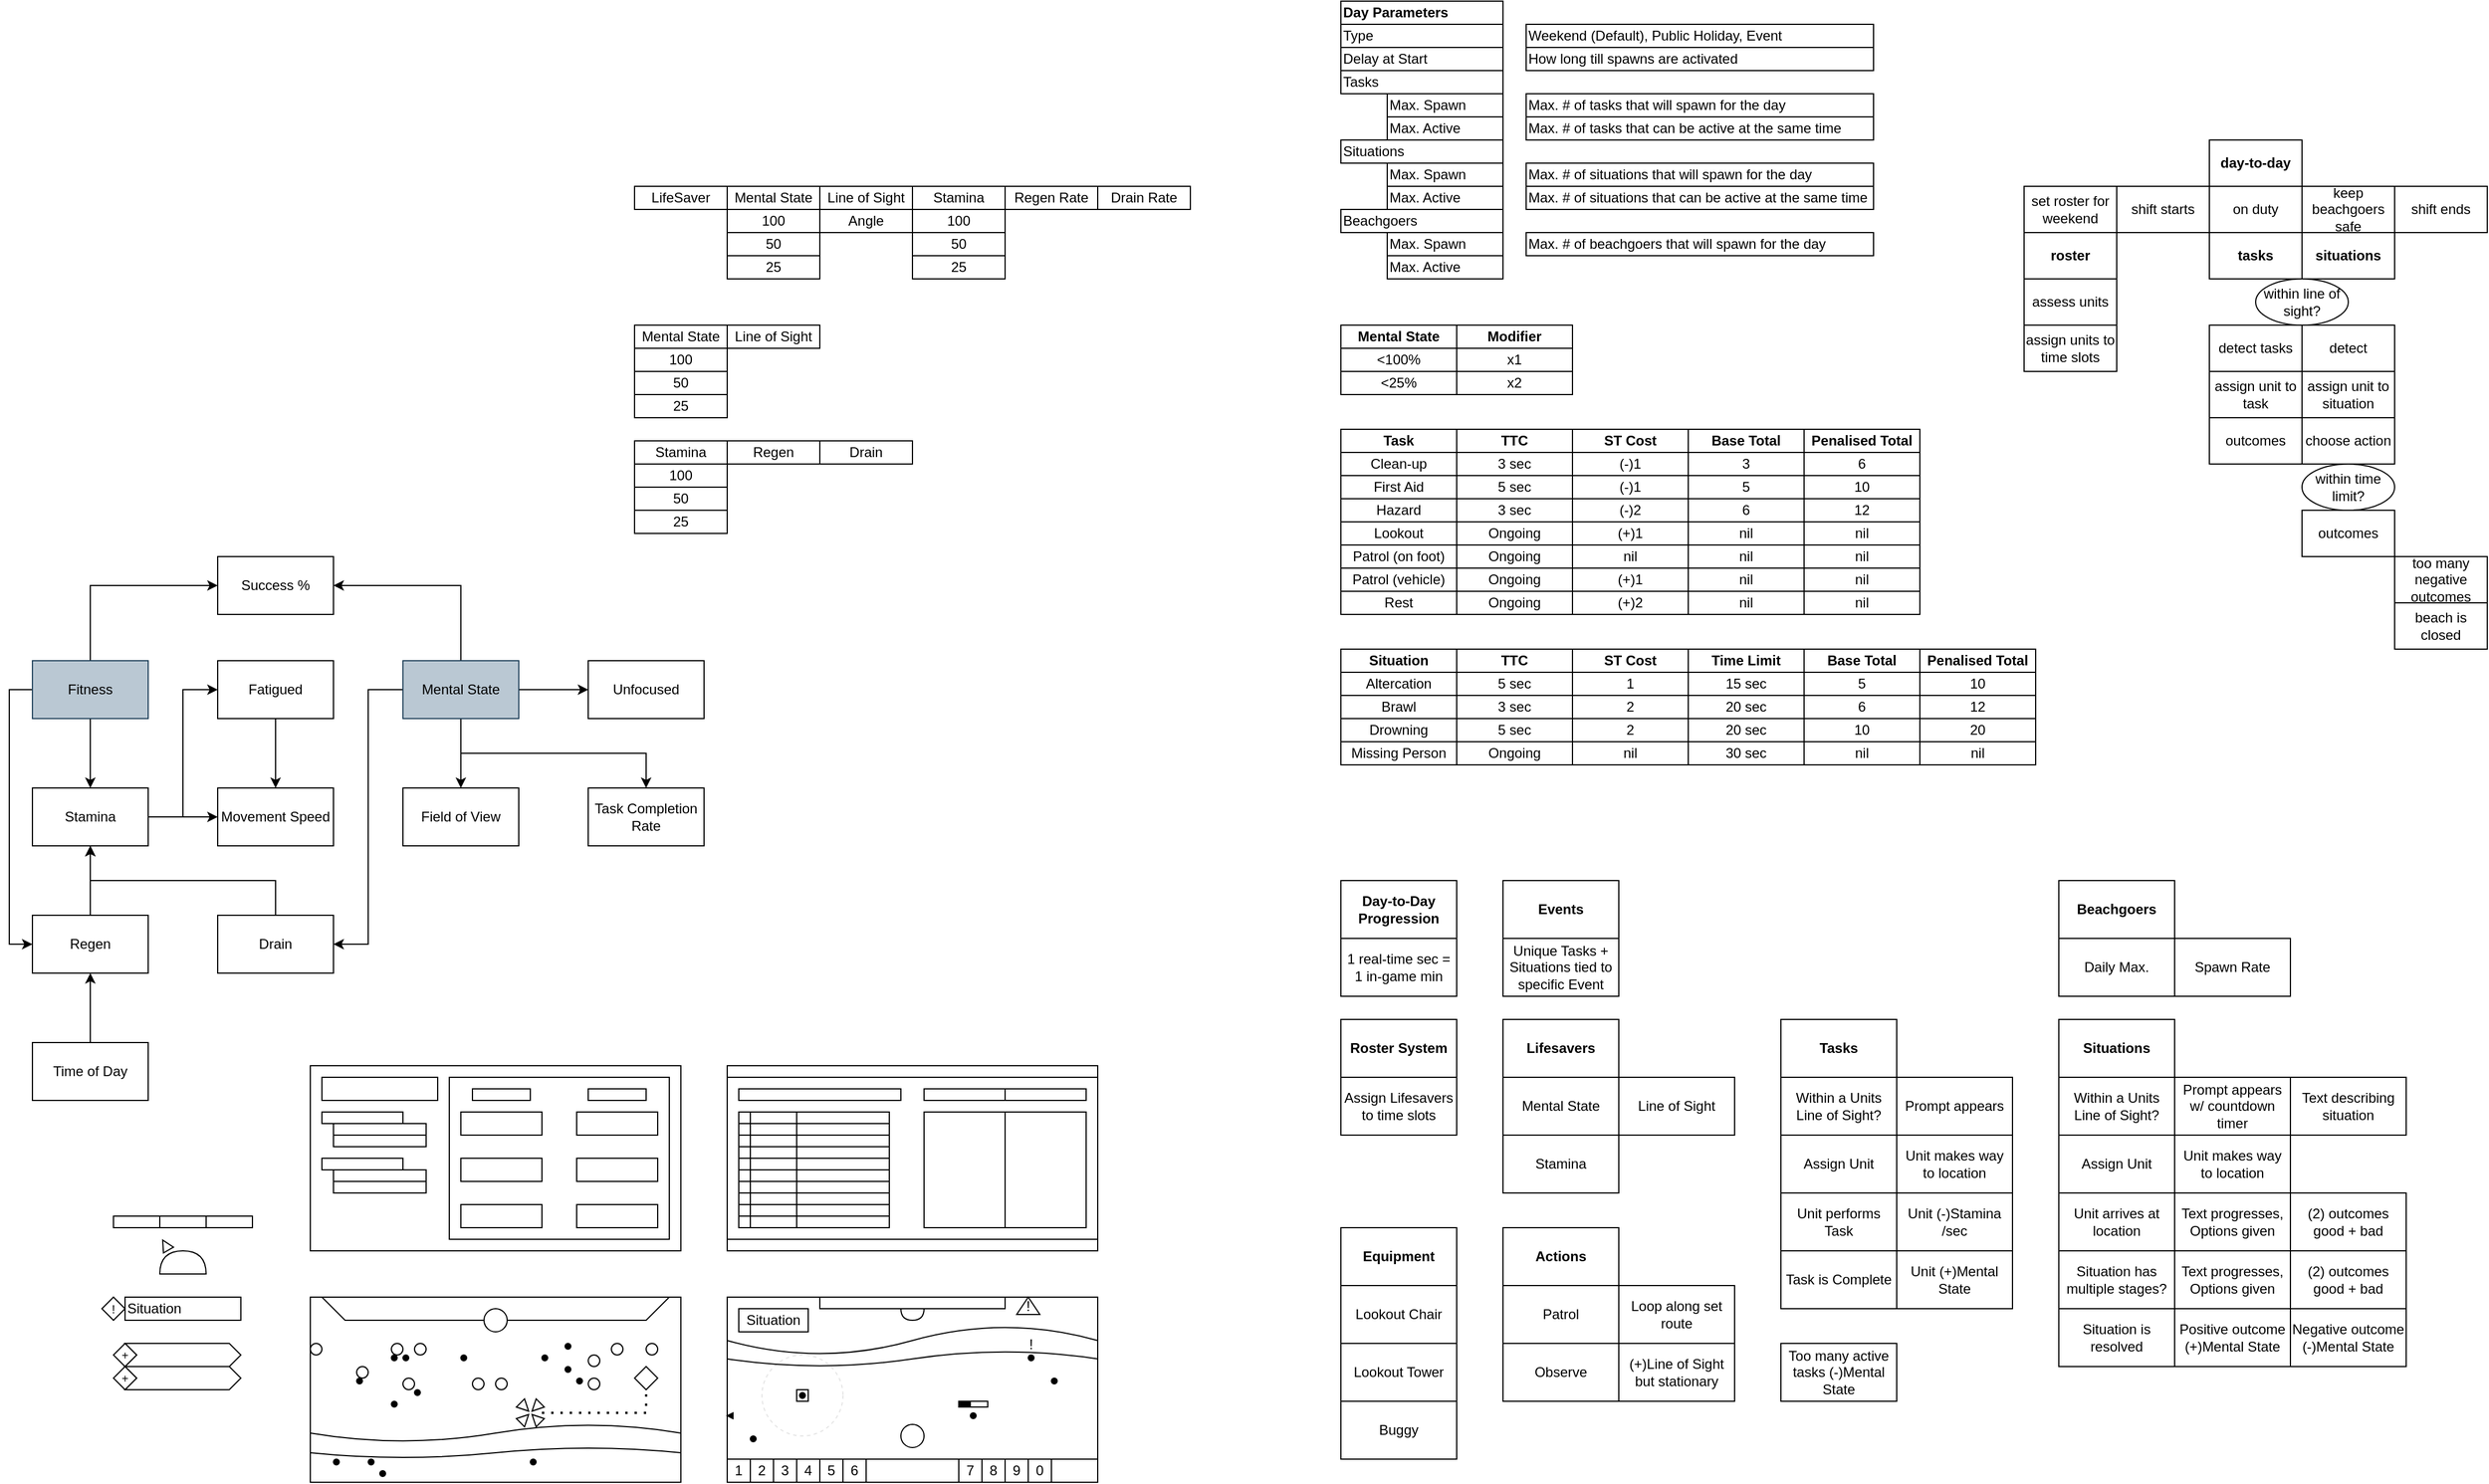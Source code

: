 <mxfile version="14.4.7" type="google"><diagram id="8JcEL_h8vVhD2LRrJf0W" name="Page-1"><mxGraphModel dx="1422" dy="1621" grid="1" gridSize="10" guides="0" tooltips="1" connect="0" arrows="0" fold="1" page="1" pageScale="1" pageWidth="1169" pageHeight="827" math="0" shadow="0"><root><mxCell id="0"/><mxCell id="1" parent="0"/><mxCell id="PXphTM7IxzSGG2NRYnJK-99" value="" style="rounded=0;whiteSpace=wrap;html=1;sketch=0;glass=0;shadow=0;" parent="1" vertex="1"><mxGeometry x="640" y="640" width="320" height="160" as="geometry"/></mxCell><mxCell id="PXphTM7IxzSGG2NRYnJK-125" value="" style="shape=document;whiteSpace=wrap;html=1;boundedLbl=1;direction=east;size=0.333;" parent="1" vertex="1"><mxGeometry x="640" y="660" width="320" height="40" as="geometry"/></mxCell><mxCell id="PXphTM7IxzSGG2NRYnJK-123" value="" style="shape=document;whiteSpace=wrap;html=1;boundedLbl=1;direction=east;size=0.5;" parent="1" vertex="1"><mxGeometry x="640" y="640" width="320" height="50" as="geometry"/></mxCell><mxCell id="vV5MFM_JBlCqouoHeBGu-127" value="" style="rounded=0;whiteSpace=wrap;html=1;" parent="1" vertex="1"><mxGeometry x="640" y="440" width="320" height="160" as="geometry"/></mxCell><mxCell id="vV5MFM_JBlCqouoHeBGu-130" value="" style="rounded=0;whiteSpace=wrap;html=1;" parent="1" vertex="1"><mxGeometry x="880" y="480" width="70" height="100" as="geometry"/></mxCell><mxCell id="vV5MFM_JBlCqouoHeBGu-1" value="" style="rounded=0;whiteSpace=wrap;html=1;" parent="1" vertex="1"><mxGeometry x="280" y="640" width="320" height="160" as="geometry"/></mxCell><mxCell id="smrWhHOYfOqFDRng-sFQ-32" style="edgeStyle=orthogonalEdgeStyle;rounded=0;orthogonalLoop=1;jettySize=auto;html=1;exitX=0;exitY=0.5;exitDx=0;exitDy=0;entryX=1;entryY=0.5;entryDx=0;entryDy=0;" parent="1" source="smrWhHOYfOqFDRng-sFQ-1" target="smrWhHOYfOqFDRng-sFQ-4" edge="1"><mxGeometry relative="1" as="geometry"><Array as="points"><mxPoint x="330" y="115"/><mxPoint x="330" y="335"/></Array></mxGeometry></mxCell><mxCell id="smrWhHOYfOqFDRng-sFQ-33" style="edgeStyle=orthogonalEdgeStyle;rounded=0;orthogonalLoop=1;jettySize=auto;html=1;exitX=0.5;exitY=1;exitDx=0;exitDy=0;" parent="1" source="smrWhHOYfOqFDRng-sFQ-1" target="smrWhHOYfOqFDRng-sFQ-6" edge="1"><mxGeometry relative="1" as="geometry"/></mxCell><mxCell id="smrWhHOYfOqFDRng-sFQ-34" style="edgeStyle=orthogonalEdgeStyle;rounded=0;orthogonalLoop=1;jettySize=auto;html=1;exitX=1;exitY=0.5;exitDx=0;exitDy=0;" parent="1" source="smrWhHOYfOqFDRng-sFQ-1" target="smrWhHOYfOqFDRng-sFQ-9" edge="1"><mxGeometry relative="1" as="geometry"/></mxCell><mxCell id="smrWhHOYfOqFDRng-sFQ-35" style="edgeStyle=orthogonalEdgeStyle;rounded=0;orthogonalLoop=1;jettySize=auto;html=1;exitX=0.5;exitY=1;exitDx=0;exitDy=0;" parent="1" source="smrWhHOYfOqFDRng-sFQ-1" target="smrWhHOYfOqFDRng-sFQ-16" edge="1"><mxGeometry relative="1" as="geometry"/></mxCell><mxCell id="smrWhHOYfOqFDRng-sFQ-37" style="edgeStyle=orthogonalEdgeStyle;rounded=0;orthogonalLoop=1;jettySize=auto;html=1;exitX=0.5;exitY=0;exitDx=0;exitDy=0;entryX=1;entryY=0.5;entryDx=0;entryDy=0;" parent="1" source="smrWhHOYfOqFDRng-sFQ-1" target="smrWhHOYfOqFDRng-sFQ-36" edge="1"><mxGeometry relative="1" as="geometry"/></mxCell><mxCell id="smrWhHOYfOqFDRng-sFQ-1" value="Mental State" style="rounded=0;whiteSpace=wrap;html=1;fillColor=#bac8d3;strokeColor=#23445d;" parent="1" vertex="1"><mxGeometry x="360" y="90" width="100" height="50" as="geometry"/></mxCell><mxCell id="smrWhHOYfOqFDRng-sFQ-22" value="" style="edgeStyle=orthogonalEdgeStyle;rounded=0;orthogonalLoop=1;jettySize=auto;html=1;" parent="1" source="smrWhHOYfOqFDRng-sFQ-2" target="smrWhHOYfOqFDRng-sFQ-3" edge="1"><mxGeometry relative="1" as="geometry"/></mxCell><mxCell id="smrWhHOYfOqFDRng-sFQ-31" style="edgeStyle=orthogonalEdgeStyle;rounded=0;orthogonalLoop=1;jettySize=auto;html=1;exitX=0;exitY=0.5;exitDx=0;exitDy=0;entryX=0;entryY=0.5;entryDx=0;entryDy=0;" parent="1" source="smrWhHOYfOqFDRng-sFQ-2" target="smrWhHOYfOqFDRng-sFQ-5" edge="1"><mxGeometry relative="1" as="geometry"/></mxCell><mxCell id="smrWhHOYfOqFDRng-sFQ-38" style="edgeStyle=orthogonalEdgeStyle;rounded=0;orthogonalLoop=1;jettySize=auto;html=1;exitX=0.5;exitY=0;exitDx=0;exitDy=0;entryX=0;entryY=0.5;entryDx=0;entryDy=0;" parent="1" source="smrWhHOYfOqFDRng-sFQ-2" target="smrWhHOYfOqFDRng-sFQ-36" edge="1"><mxGeometry relative="1" as="geometry"><Array as="points"><mxPoint x="90" y="25"/></Array></mxGeometry></mxCell><mxCell id="smrWhHOYfOqFDRng-sFQ-2" value="Fitness" style="rounded=0;whiteSpace=wrap;html=1;fillColor=#bac8d3;strokeColor=#23445d;" parent="1" vertex="1"><mxGeometry x="40" y="90" width="100" height="50" as="geometry"/></mxCell><mxCell id="smrWhHOYfOqFDRng-sFQ-25" style="edgeStyle=orthogonalEdgeStyle;rounded=0;orthogonalLoop=1;jettySize=auto;html=1;" parent="1" source="smrWhHOYfOqFDRng-sFQ-3" target="smrWhHOYfOqFDRng-sFQ-7" edge="1"><mxGeometry relative="1" as="geometry"/></mxCell><mxCell id="smrWhHOYfOqFDRng-sFQ-27" style="edgeStyle=orthogonalEdgeStyle;rounded=0;orthogonalLoop=1;jettySize=auto;html=1;exitX=1;exitY=0.5;exitDx=0;exitDy=0;entryX=0;entryY=0.5;entryDx=0;entryDy=0;" parent="1" source="smrWhHOYfOqFDRng-sFQ-3" target="smrWhHOYfOqFDRng-sFQ-8" edge="1"><mxGeometry relative="1" as="geometry"><Array as="points"><mxPoint x="170" y="225"/><mxPoint x="170" y="115"/></Array></mxGeometry></mxCell><mxCell id="smrWhHOYfOqFDRng-sFQ-3" value="Stamina" style="rounded=0;whiteSpace=wrap;html=1;" parent="1" vertex="1"><mxGeometry x="40" y="200" width="100" height="50" as="geometry"/></mxCell><mxCell id="smrWhHOYfOqFDRng-sFQ-30" style="edgeStyle=orthogonalEdgeStyle;rounded=0;orthogonalLoop=1;jettySize=auto;html=1;entryX=0.5;entryY=1;entryDx=0;entryDy=0;" parent="1" source="smrWhHOYfOqFDRng-sFQ-4" target="smrWhHOYfOqFDRng-sFQ-3" edge="1"><mxGeometry relative="1" as="geometry"><Array as="points"><mxPoint x="250" y="280"/><mxPoint x="90" y="280"/></Array></mxGeometry></mxCell><mxCell id="smrWhHOYfOqFDRng-sFQ-4" value="Drain" style="rounded=0;whiteSpace=wrap;html=1;" parent="1" vertex="1"><mxGeometry x="200" y="310" width="100" height="50" as="geometry"/></mxCell><mxCell id="smrWhHOYfOqFDRng-sFQ-28" style="edgeStyle=orthogonalEdgeStyle;rounded=0;orthogonalLoop=1;jettySize=auto;html=1;exitX=0.5;exitY=0;exitDx=0;exitDy=0;" parent="1" source="smrWhHOYfOqFDRng-sFQ-5" target="smrWhHOYfOqFDRng-sFQ-3" edge="1"><mxGeometry relative="1" as="geometry"/></mxCell><mxCell id="smrWhHOYfOqFDRng-sFQ-5" value="Regen" style="rounded=0;whiteSpace=wrap;html=1;" parent="1" vertex="1"><mxGeometry x="40" y="310" width="100" height="50" as="geometry"/></mxCell><mxCell id="smrWhHOYfOqFDRng-sFQ-6" value="Field of View" style="rounded=0;whiteSpace=wrap;html=1;" parent="1" vertex="1"><mxGeometry x="360" y="200" width="100" height="50" as="geometry"/></mxCell><mxCell id="smrWhHOYfOqFDRng-sFQ-7" value="Movement Speed" style="rounded=0;whiteSpace=wrap;html=1;" parent="1" vertex="1"><mxGeometry x="200" y="200" width="100" height="50" as="geometry"/></mxCell><mxCell id="smrWhHOYfOqFDRng-sFQ-26" style="edgeStyle=orthogonalEdgeStyle;rounded=0;orthogonalLoop=1;jettySize=auto;html=1;" parent="1" source="smrWhHOYfOqFDRng-sFQ-8" target="smrWhHOYfOqFDRng-sFQ-7" edge="1"><mxGeometry relative="1" as="geometry"/></mxCell><mxCell id="smrWhHOYfOqFDRng-sFQ-8" value="Fatigued" style="rounded=0;whiteSpace=wrap;html=1;" parent="1" vertex="1"><mxGeometry x="200" y="90" width="100" height="50" as="geometry"/></mxCell><mxCell id="smrWhHOYfOqFDRng-sFQ-9" value="Unfocused" style="rounded=0;whiteSpace=wrap;html=1;" parent="1" vertex="1"><mxGeometry x="520" y="90" width="100" height="50" as="geometry"/></mxCell><mxCell id="smrWhHOYfOqFDRng-sFQ-10" value="Tasks" style="rounded=0;whiteSpace=wrap;html=1;fontStyle=1" parent="1" vertex="1"><mxGeometry x="1550" y="400" width="100" height="50" as="geometry"/></mxCell><mxCell id="smrWhHOYfOqFDRng-sFQ-11" value="Situations" style="rounded=0;whiteSpace=wrap;html=1;fontStyle=1" parent="1" vertex="1"><mxGeometry x="1790" y="400" width="100" height="50" as="geometry"/></mxCell><mxCell id="smrWhHOYfOqFDRng-sFQ-13" value="Events" style="rounded=0;whiteSpace=wrap;html=1;fontStyle=1" parent="1" vertex="1"><mxGeometry x="1310" y="280" width="100" height="50" as="geometry"/></mxCell><mxCell id="smrWhHOYfOqFDRng-sFQ-29" style="edgeStyle=orthogonalEdgeStyle;rounded=0;orthogonalLoop=1;jettySize=auto;html=1;" parent="1" source="smrWhHOYfOqFDRng-sFQ-14" target="smrWhHOYfOqFDRng-sFQ-5" edge="1"><mxGeometry relative="1" as="geometry"/></mxCell><mxCell id="smrWhHOYfOqFDRng-sFQ-14" value="Time of Day" style="rounded=0;whiteSpace=wrap;html=1;" parent="1" vertex="1"><mxGeometry x="40" y="420" width="100" height="50" as="geometry"/></mxCell><mxCell id="smrWhHOYfOqFDRng-sFQ-16" value="Task Completion Rate" style="rounded=0;whiteSpace=wrap;html=1;" parent="1" vertex="1"><mxGeometry x="520" y="200" width="100" height="50" as="geometry"/></mxCell><mxCell id="smrWhHOYfOqFDRng-sFQ-18" value="Beachgoers" style="rounded=0;whiteSpace=wrap;html=1;fontStyle=1" parent="1" vertex="1"><mxGeometry x="1790" y="280" width="100" height="50" as="geometry"/></mxCell><mxCell id="smrWhHOYfOqFDRng-sFQ-19" value="Daily Max." style="rounded=0;whiteSpace=wrap;html=1;" parent="1" vertex="1"><mxGeometry x="1790" y="330" width="100" height="50" as="geometry"/></mxCell><mxCell id="smrWhHOYfOqFDRng-sFQ-20" value="Spawn Rate" style="rounded=0;whiteSpace=wrap;html=1;" parent="1" vertex="1"><mxGeometry x="1890" y="330" width="100" height="50" as="geometry"/></mxCell><mxCell id="smrWhHOYfOqFDRng-sFQ-36" value="Success %" style="rounded=0;whiteSpace=wrap;html=1;" parent="1" vertex="1"><mxGeometry x="200" width="100" height="50" as="geometry"/></mxCell><mxCell id="vV5MFM_JBlCqouoHeBGu-9" value="" style="shape=document;whiteSpace=wrap;html=1;boundedLbl=1;direction=west;" parent="1" vertex="1"><mxGeometry x="280" y="750" width="320" height="50" as="geometry"/></mxCell><mxCell id="vV5MFM_JBlCqouoHeBGu-10" value="" style="shape=document;whiteSpace=wrap;html=1;boundedLbl=1;direction=west;" parent="1" vertex="1"><mxGeometry x="280" y="770" width="320" height="30" as="geometry"/></mxCell><mxCell id="vV5MFM_JBlCqouoHeBGu-14" value="" style="shape=trapezoid;perimeter=trapezoidPerimeter;whiteSpace=wrap;html=1;fixedSize=1;direction=west;" parent="1" vertex="1"><mxGeometry x="290" y="640" width="300" height="20" as="geometry"/></mxCell><mxCell id="vV5MFM_JBlCqouoHeBGu-3" value="" style="ellipse;whiteSpace=wrap;html=1;aspect=fixed;" parent="1" vertex="1"><mxGeometry x="430" y="650" width="20" height="20" as="geometry"/></mxCell><mxCell id="vV5MFM_JBlCqouoHeBGu-15" value="" style="ellipse;whiteSpace=wrap;html=1;aspect=fixed;" parent="1" vertex="1"><mxGeometry x="520" y="690" width="10" height="10" as="geometry"/></mxCell><mxCell id="vV5MFM_JBlCqouoHeBGu-36" value="" style="ellipse;whiteSpace=wrap;html=1;aspect=fixed;" parent="1" vertex="1"><mxGeometry x="360" y="710" width="10" height="10" as="geometry"/></mxCell><mxCell id="vV5MFM_JBlCqouoHeBGu-37" value="" style="ellipse;whiteSpace=wrap;html=1;aspect=fixed;" parent="1" vertex="1"><mxGeometry x="370" y="680" width="10" height="10" as="geometry"/></mxCell><mxCell id="vV5MFM_JBlCqouoHeBGu-38" value="" style="ellipse;whiteSpace=wrap;html=1;aspect=fixed;" parent="1" vertex="1"><mxGeometry x="350" y="680" width="10" height="10" as="geometry"/></mxCell><mxCell id="vV5MFM_JBlCqouoHeBGu-39" value="" style="ellipse;whiteSpace=wrap;html=1;aspect=fixed;" parent="1" vertex="1"><mxGeometry x="320" y="700" width="10" height="10" as="geometry"/></mxCell><mxCell id="vV5MFM_JBlCqouoHeBGu-40" value="" style="ellipse;whiteSpace=wrap;html=1;aspect=fixed;" parent="1" vertex="1"><mxGeometry x="540" y="680" width="10" height="10" as="geometry"/></mxCell><mxCell id="vV5MFM_JBlCqouoHeBGu-41" value="" style="ellipse;whiteSpace=wrap;html=1;aspect=fixed;" parent="1" vertex="1"><mxGeometry x="420" y="710" width="10" height="10" as="geometry"/></mxCell><mxCell id="vV5MFM_JBlCqouoHeBGu-42" value="" style="ellipse;whiteSpace=wrap;html=1;aspect=fixed;" parent="1" vertex="1"><mxGeometry x="440" y="710" width="10" height="10" as="geometry"/></mxCell><mxCell id="vV5MFM_JBlCqouoHeBGu-43" value="" style="ellipse;whiteSpace=wrap;html=1;aspect=fixed;" parent="1" vertex="1"><mxGeometry x="520" y="710" width="10" height="10" as="geometry"/></mxCell><mxCell id="vV5MFM_JBlCqouoHeBGu-44" value="" style="ellipse;whiteSpace=wrap;html=1;aspect=fixed;fillColor=#000000;" parent="1" vertex="1"><mxGeometry x="480" y="690" width="5" height="5" as="geometry"/></mxCell><mxCell id="vV5MFM_JBlCqouoHeBGu-45" value="" style="ellipse;whiteSpace=wrap;html=1;aspect=fixed;fillColor=#000000;" parent="1" vertex="1"><mxGeometry x="350" y="730" width="5" height="5" as="geometry"/></mxCell><mxCell id="vV5MFM_JBlCqouoHeBGu-47" value="" style="ellipse;whiteSpace=wrap;html=1;aspect=fixed;fillColor=#000000;" parent="1" vertex="1"><mxGeometry x="410" y="690" width="5" height="5" as="geometry"/></mxCell><mxCell id="vV5MFM_JBlCqouoHeBGu-48" value="" style="ellipse;whiteSpace=wrap;html=1;aspect=fixed;fillColor=#000000;" parent="1" vertex="1"><mxGeometry x="500" y="680" width="5" height="5" as="geometry"/></mxCell><mxCell id="vV5MFM_JBlCqouoHeBGu-49" value="" style="ellipse;whiteSpace=wrap;html=1;aspect=fixed;fillColor=#000000;" parent="1" vertex="1"><mxGeometry x="500" y="700" width="5" height="5" as="geometry"/></mxCell><mxCell id="vV5MFM_JBlCqouoHeBGu-50" value="" style="ellipse;whiteSpace=wrap;html=1;aspect=fixed;fillColor=#000000;" parent="1" vertex="1"><mxGeometry x="510" y="710" width="5" height="5" as="geometry"/></mxCell><mxCell id="vV5MFM_JBlCqouoHeBGu-51" value="" style="ellipse;whiteSpace=wrap;html=1;aspect=fixed;fillColor=#000000;" parent="1" vertex="1"><mxGeometry x="470" y="780" width="5" height="5" as="geometry"/></mxCell><mxCell id="vV5MFM_JBlCqouoHeBGu-52" value="" style="ellipse;whiteSpace=wrap;html=1;aspect=fixed;fillColor=#000000;" parent="1" vertex="1"><mxGeometry x="330" y="780" width="5" height="5" as="geometry"/></mxCell><mxCell id="vV5MFM_JBlCqouoHeBGu-53" value="" style="ellipse;whiteSpace=wrap;html=1;aspect=fixed;fillColor=#000000;" parent="1" vertex="1"><mxGeometry x="340" y="790" width="5" height="5" as="geometry"/></mxCell><mxCell id="vV5MFM_JBlCqouoHeBGu-54" value="" style="ellipse;whiteSpace=wrap;html=1;aspect=fixed;fillColor=#000000;" parent="1" vertex="1"><mxGeometry x="300" y="780" width="5" height="5" as="geometry"/></mxCell><mxCell id="vV5MFM_JBlCqouoHeBGu-55" value="" style="ellipse;whiteSpace=wrap;html=1;aspect=fixed;fillColor=#000000;" parent="1" vertex="1"><mxGeometry x="320" y="710" width="5" height="5" as="geometry"/></mxCell><mxCell id="vV5MFM_JBlCqouoHeBGu-56" value="" style="ellipse;whiteSpace=wrap;html=1;aspect=fixed;fillColor=#000000;" parent="1" vertex="1"><mxGeometry x="360" y="690" width="5" height="5" as="geometry"/></mxCell><mxCell id="vV5MFM_JBlCqouoHeBGu-57" value="" style="ellipse;whiteSpace=wrap;html=1;aspect=fixed;fillColor=#000000;" parent="1" vertex="1"><mxGeometry x="350" y="690" width="5" height="5" as="geometry"/></mxCell><mxCell id="vV5MFM_JBlCqouoHeBGu-58" value="" style="ellipse;whiteSpace=wrap;html=1;aspect=fixed;fillColor=#000000;" parent="1" vertex="1"><mxGeometry x="370" y="720" width="5" height="5" as="geometry"/></mxCell><mxCell id="vV5MFM_JBlCqouoHeBGu-59" value="" style="ellipse;whiteSpace=wrap;html=1;aspect=fixed;" parent="1" vertex="1"><mxGeometry x="570" y="680" width="10" height="10" as="geometry"/></mxCell><mxCell id="vV5MFM_JBlCqouoHeBGu-60" value="" style="ellipse;whiteSpace=wrap;html=1;aspect=fixed;" parent="1" vertex="1"><mxGeometry x="280" y="680" width="10" height="10" as="geometry"/></mxCell><mxCell id="vV5MFM_JBlCqouoHeBGu-67" value="Situation" style="rounded=0;whiteSpace=wrap;html=1;align=left;" parent="1" vertex="1"><mxGeometry x="120" y="640" width="100" height="20" as="geometry"/></mxCell><mxCell id="vV5MFM_JBlCqouoHeBGu-74" value="" style="rounded=0;whiteSpace=wrap;html=1;" parent="1" vertex="1"><mxGeometry x="280" y="440" width="320" height="160" as="geometry"/></mxCell><mxCell id="vV5MFM_JBlCqouoHeBGu-75" value="" style="rounded=0;whiteSpace=wrap;html=1;" parent="1" vertex="1"><mxGeometry x="400" y="450" width="190" height="140" as="geometry"/></mxCell><mxCell id="vV5MFM_JBlCqouoHeBGu-118" value="" style="rounded=0;whiteSpace=wrap;html=1;" parent="1" vertex="1"><mxGeometry x="290" y="450" width="100" height="20" as="geometry"/></mxCell><mxCell id="vV5MFM_JBlCqouoHeBGu-119" value="" style="rounded=0;whiteSpace=wrap;html=1;" parent="1" vertex="1"><mxGeometry x="290" y="480" width="70" height="10" as="geometry"/></mxCell><mxCell id="vV5MFM_JBlCqouoHeBGu-120" value="" style="rounded=0;whiteSpace=wrap;html=1;" parent="1" vertex="1"><mxGeometry x="290" y="520" width="70" height="10" as="geometry"/></mxCell><mxCell id="vV5MFM_JBlCqouoHeBGu-121" value="" style="rounded=0;whiteSpace=wrap;html=1;" parent="1" vertex="1"><mxGeometry x="300" y="490" width="80" height="10" as="geometry"/></mxCell><mxCell id="vV5MFM_JBlCqouoHeBGu-122" value="" style="rounded=0;whiteSpace=wrap;html=1;" parent="1" vertex="1"><mxGeometry x="300" y="500" width="80" height="10" as="geometry"/></mxCell><mxCell id="vV5MFM_JBlCqouoHeBGu-123" value="" style="rounded=0;whiteSpace=wrap;html=1;" parent="1" vertex="1"><mxGeometry x="300" y="530" width="80" height="10" as="geometry"/></mxCell><mxCell id="vV5MFM_JBlCqouoHeBGu-124" value="" style="rounded=0;whiteSpace=wrap;html=1;" parent="1" vertex="1"><mxGeometry x="300" y="540" width="80" height="10" as="geometry"/></mxCell><mxCell id="vV5MFM_JBlCqouoHeBGu-128" value="" style="rounded=0;whiteSpace=wrap;html=1;" parent="1" vertex="1"><mxGeometry x="810" y="460" width="70" height="10" as="geometry"/></mxCell><mxCell id="vV5MFM_JBlCqouoHeBGu-129" value="" style="rounded=0;whiteSpace=wrap;html=1;" parent="1" vertex="1"><mxGeometry x="880" y="460" width="70" height="10" as="geometry"/></mxCell><mxCell id="vV5MFM_JBlCqouoHeBGu-140" value="" style="rounded=0;whiteSpace=wrap;html=1;" parent="1" vertex="1"><mxGeometry x="650" y="460" width="140" height="10" as="geometry"/></mxCell><mxCell id="vV5MFM_JBlCqouoHeBGu-169" value="" style="shape=or;whiteSpace=wrap;html=1;fillColor=#FFFFFF;direction=north;" parent="1" vertex="1"><mxGeometry x="150" y="600" width="40" height="20" as="geometry"/></mxCell><mxCell id="vV5MFM_JBlCqouoHeBGu-170" value="" style="triangle;whiteSpace=wrap;html=1;fillColor=#FFFFFF;direction=north;rotation=-30;" parent="1" vertex="1"><mxGeometry x="150" y="590" width="10" height="10" as="geometry"/></mxCell><mxCell id="vV5MFM_JBlCqouoHeBGu-171" value="" style="rounded=0;whiteSpace=wrap;html=1;" parent="1" vertex="1"><mxGeometry x="150" y="570" width="40" height="10" as="geometry"/></mxCell><mxCell id="vV5MFM_JBlCqouoHeBGu-172" value="" style="rounded=0;whiteSpace=wrap;html=1;" parent="1" vertex="1"><mxGeometry x="110" y="570" width="40" height="10" as="geometry"/></mxCell><mxCell id="vV5MFM_JBlCqouoHeBGu-173" value="" style="rounded=0;whiteSpace=wrap;html=1;" parent="1" vertex="1"><mxGeometry x="190" y="570" width="40" height="10" as="geometry"/></mxCell><mxCell id="vV5MFM_JBlCqouoHeBGu-174" value="" style="rounded=0;whiteSpace=wrap;html=1;" parent="1" vertex="1"><mxGeometry x="420" y="460" width="50" height="10" as="geometry"/></mxCell><mxCell id="vV5MFM_JBlCqouoHeBGu-183" value="" style="rounded=0;whiteSpace=wrap;html=1;" parent="1" vertex="1"><mxGeometry x="650" y="500" width="130" height="10" as="geometry"/></mxCell><mxCell id="vV5MFM_JBlCqouoHeBGu-184" value="" style="rounded=0;whiteSpace=wrap;html=1;" parent="1" vertex="1"><mxGeometry x="650" y="490" width="130" height="10" as="geometry"/></mxCell><mxCell id="vV5MFM_JBlCqouoHeBGu-185" value="" style="rounded=0;whiteSpace=wrap;html=1;" parent="1" vertex="1"><mxGeometry x="660" y="490" width="40" height="10" as="geometry"/></mxCell><mxCell id="vV5MFM_JBlCqouoHeBGu-186" value="" style="rounded=0;whiteSpace=wrap;html=1;" parent="1" vertex="1"><mxGeometry x="660" y="500" width="40" height="10" as="geometry"/></mxCell><mxCell id="vV5MFM_JBlCqouoHeBGu-187" value="" style="rhombus;whiteSpace=wrap;html=1;fillColor=#FFFFFF;" parent="1" vertex="1"><mxGeometry x="560" y="700" width="20" height="20" as="geometry"/></mxCell><mxCell id="vV5MFM_JBlCqouoHeBGu-188" value="" style="endArrow=none;dashed=1;html=1;dashPattern=1 3;strokeWidth=2;edgeStyle=orthogonalEdgeStyle;rounded=0;" parent="1" edge="1"><mxGeometry width="50" height="50" relative="1" as="geometry"><mxPoint x="480" y="740" as="sourcePoint"/><mxPoint x="570" y="720" as="targetPoint"/><Array as="points"><mxPoint x="570" y="740"/></Array></mxGeometry></mxCell><mxCell id="vV5MFM_JBlCqouoHeBGu-189" value="" style="triangle;whiteSpace=wrap;html=1;fillColor=#FFFFFF;direction=south;rotation=45;" parent="1" vertex="1"><mxGeometry x="470" y="730" width="10" height="10" as="geometry"/></mxCell><mxCell id="vV5MFM_JBlCqouoHeBGu-190" value="" style="triangle;whiteSpace=wrap;html=1;fillColor=#FFFFFF;direction=north;rotation=-45;" parent="1" vertex="1"><mxGeometry x="470" y="740" width="10" height="10" as="geometry"/></mxCell><mxCell id="vV5MFM_JBlCqouoHeBGu-191" value="" style="triangle;whiteSpace=wrap;html=1;fillColor=#FFFFFF;direction=north;rotation=45;" parent="1" vertex="1"><mxGeometry x="460" y="740" width="10" height="10" as="geometry"/></mxCell><mxCell id="vV5MFM_JBlCqouoHeBGu-192" value="" style="triangle;whiteSpace=wrap;html=1;fillColor=#FFFFFF;direction=south;rotation=-45;" parent="1" vertex="1"><mxGeometry x="460" y="730" width="10" height="10" as="geometry"/></mxCell><mxCell id="f1o5F7CbC8pRnhe1UQ5v-4" value="Lifesavers" style="rounded=0;whiteSpace=wrap;html=1;fontStyle=1" parent="1" vertex="1"><mxGeometry x="1310" y="400" width="100" height="50" as="geometry"/></mxCell><mxCell id="f1o5F7CbC8pRnhe1UQ5v-5" value="Mental State" style="rounded=0;whiteSpace=wrap;html=1;" parent="1" vertex="1"><mxGeometry x="1310" y="450" width="100" height="50" as="geometry"/></mxCell><mxCell id="f1o5F7CbC8pRnhe1UQ5v-7" value="Stamina" style="rounded=0;whiteSpace=wrap;html=1;" parent="1" vertex="1"><mxGeometry x="1310" y="500" width="100" height="50" as="geometry"/></mxCell><mxCell id="f1o5F7CbC8pRnhe1UQ5v-8" value="Line of Sight" style="rounded=0;whiteSpace=wrap;html=1;" parent="1" vertex="1"><mxGeometry x="1410" y="450" width="100" height="50" as="geometry"/></mxCell><mxCell id="f1o5F7CbC8pRnhe1UQ5v-10" value="Day-to-Day Progression" style="rounded=0;whiteSpace=wrap;html=1;fontStyle=1" parent="1" vertex="1"><mxGeometry x="1170" y="280" width="100" height="50" as="geometry"/></mxCell><mxCell id="f1o5F7CbC8pRnhe1UQ5v-11" value="Within a Units&lt;br&gt;Line of Sight?" style="rounded=0;whiteSpace=wrap;html=1;" parent="1" vertex="1"><mxGeometry x="1550" y="450" width="100" height="50" as="geometry"/></mxCell><mxCell id="f1o5F7CbC8pRnhe1UQ5v-12" value="Prompt appears" style="rounded=0;whiteSpace=wrap;html=1;" parent="1" vertex="1"><mxGeometry x="1650" y="450" width="100" height="50" as="geometry"/></mxCell><mxCell id="f1o5F7CbC8pRnhe1UQ5v-13" value="Unit performs Task" style="rounded=0;whiteSpace=wrap;html=1;" parent="1" vertex="1"><mxGeometry x="1550" y="550" width="100" height="50" as="geometry"/></mxCell><mxCell id="f1o5F7CbC8pRnhe1UQ5v-14" value="Assign Unit" style="rounded=0;whiteSpace=wrap;html=1;" parent="1" vertex="1"><mxGeometry x="1550" y="500" width="100" height="50" as="geometry"/></mxCell><mxCell id="f1o5F7CbC8pRnhe1UQ5v-15" value="Unit makes way to location" style="rounded=0;whiteSpace=wrap;html=1;" parent="1" vertex="1"><mxGeometry x="1650" y="500" width="100" height="50" as="geometry"/></mxCell><mxCell id="f1o5F7CbC8pRnhe1UQ5v-16" value="Roster System" style="rounded=0;whiteSpace=wrap;html=1;fontStyle=1" parent="1" vertex="1"><mxGeometry x="1170" y="400" width="100" height="50" as="geometry"/></mxCell><mxCell id="f1o5F7CbC8pRnhe1UQ5v-17" value="Assign Lifesavers to time slots" style="rounded=0;whiteSpace=wrap;html=1;" parent="1" vertex="1"><mxGeometry x="1170" y="450" width="100" height="50" as="geometry"/></mxCell><mxCell id="f1o5F7CbC8pRnhe1UQ5v-27" value="Within a Units&lt;br&gt;Line of Sight?" style="rounded=0;whiteSpace=wrap;html=1;" parent="1" vertex="1"><mxGeometry x="1790" y="450" width="100" height="50" as="geometry"/></mxCell><mxCell id="f1o5F7CbC8pRnhe1UQ5v-28" value="Prompt appears w/ countdown timer" style="rounded=0;whiteSpace=wrap;html=1;" parent="1" vertex="1"><mxGeometry x="1890" y="450" width="100" height="50" as="geometry"/></mxCell><mxCell id="f1o5F7CbC8pRnhe1UQ5v-29" value="Assign Unit" style="rounded=0;whiteSpace=wrap;html=1;" parent="1" vertex="1"><mxGeometry x="1790" y="500" width="100" height="50" as="geometry"/></mxCell><mxCell id="f1o5F7CbC8pRnhe1UQ5v-30" value="Unit makes way to location" style="rounded=0;whiteSpace=wrap;html=1;" parent="1" vertex="1"><mxGeometry x="1890" y="500" width="100" height="50" as="geometry"/></mxCell><mxCell id="f1o5F7CbC8pRnhe1UQ5v-31" value="Unit (-)Stamina /sec" style="rounded=0;whiteSpace=wrap;html=1;" parent="1" vertex="1"><mxGeometry x="1650" y="550" width="100" height="50" as="geometry"/></mxCell><mxCell id="f1o5F7CbC8pRnhe1UQ5v-32" value="Task is Complete" style="rounded=0;whiteSpace=wrap;html=1;" parent="1" vertex="1"><mxGeometry x="1550" y="600" width="100" height="50" as="geometry"/></mxCell><mxCell id="f1o5F7CbC8pRnhe1UQ5v-33" value="Unit (+)Mental State" style="rounded=0;whiteSpace=wrap;html=1;" parent="1" vertex="1"><mxGeometry x="1650" y="600" width="100" height="50" as="geometry"/></mxCell><mxCell id="f1o5F7CbC8pRnhe1UQ5v-38" value="" style="rounded=0;whiteSpace=wrap;html=1;" parent="1" vertex="1"><mxGeometry x="650" y="480" width="130" height="10" as="geometry"/></mxCell><mxCell id="f1o5F7CbC8pRnhe1UQ5v-39" value="" style="rounded=0;whiteSpace=wrap;html=1;" parent="1" vertex="1"><mxGeometry x="660" y="480" width="40" height="10" as="geometry"/></mxCell><mxCell id="f1o5F7CbC8pRnhe1UQ5v-41" value="Unique Tasks + Situations tied to specific Event" style="rounded=0;whiteSpace=wrap;html=1;" parent="1" vertex="1"><mxGeometry x="1310" y="330" width="100" height="50" as="geometry"/></mxCell><mxCell id="f1o5F7CbC8pRnhe1UQ5v-44" value="Actions" style="rounded=0;whiteSpace=wrap;html=1;fontStyle=1" parent="1" vertex="1"><mxGeometry x="1310" y="580" width="100" height="50" as="geometry"/></mxCell><mxCell id="f1o5F7CbC8pRnhe1UQ5v-45" value="Patrol" style="rounded=0;whiteSpace=wrap;html=1;" parent="1" vertex="1"><mxGeometry x="1310" y="630" width="100" height="50" as="geometry"/></mxCell><mxCell id="f1o5F7CbC8pRnhe1UQ5v-47" value="Observe" style="rounded=0;whiteSpace=wrap;html=1;" parent="1" vertex="1"><mxGeometry x="1310" y="680" width="100" height="50" as="geometry"/></mxCell><mxCell id="f1o5F7CbC8pRnhe1UQ5v-48" value="Equipment" style="rounded=0;whiteSpace=wrap;html=1;fontStyle=1" parent="1" vertex="1"><mxGeometry x="1170" y="580" width="100" height="50" as="geometry"/></mxCell><mxCell id="f1o5F7CbC8pRnhe1UQ5v-49" value="Lookout Chair" style="rounded=0;whiteSpace=wrap;html=1;" parent="1" vertex="1"><mxGeometry x="1170" y="630" width="100" height="50" as="geometry"/></mxCell><mxCell id="f1o5F7CbC8pRnhe1UQ5v-50" value="Loop along set route" style="rounded=0;whiteSpace=wrap;html=1;" parent="1" vertex="1"><mxGeometry x="1410" y="630" width="100" height="50" as="geometry"/></mxCell><mxCell id="f1o5F7CbC8pRnhe1UQ5v-51" value="Text describing situation" style="rounded=0;whiteSpace=wrap;html=1;" parent="1" vertex="1"><mxGeometry x="1990" y="450" width="100" height="50" as="geometry"/></mxCell><mxCell id="f1o5F7CbC8pRnhe1UQ5v-52" value="Unit arrives at location" style="rounded=0;whiteSpace=wrap;html=1;" parent="1" vertex="1"><mxGeometry x="1790" y="550" width="100" height="50" as="geometry"/></mxCell><mxCell id="f1o5F7CbC8pRnhe1UQ5v-53" value="Text progresses, Options given" style="rounded=0;whiteSpace=wrap;html=1;" parent="1" vertex="1"><mxGeometry x="1890" y="550" width="100" height="50" as="geometry"/></mxCell><mxCell id="f1o5F7CbC8pRnhe1UQ5v-54" value="(2) outcomes good + bad" style="rounded=0;whiteSpace=wrap;html=1;" parent="1" vertex="1"><mxGeometry x="1990" y="550" width="100" height="50" as="geometry"/></mxCell><mxCell id="f1o5F7CbC8pRnhe1UQ5v-57" value="Situation has multiple stages?" style="rounded=0;whiteSpace=wrap;html=1;" parent="1" vertex="1"><mxGeometry x="1790" y="600" width="100" height="50" as="geometry"/></mxCell><mxCell id="f1o5F7CbC8pRnhe1UQ5v-58" value="Text progresses, Options given" style="rounded=0;whiteSpace=wrap;html=1;" parent="1" vertex="1"><mxGeometry x="1890" y="600" width="100" height="50" as="geometry"/></mxCell><mxCell id="f1o5F7CbC8pRnhe1UQ5v-59" value="(2) outcomes good + bad" style="rounded=0;whiteSpace=wrap;html=1;" parent="1" vertex="1"><mxGeometry x="1990" y="600" width="100" height="50" as="geometry"/></mxCell><mxCell id="f1o5F7CbC8pRnhe1UQ5v-60" value="Situation is resolved" style="rounded=0;whiteSpace=wrap;html=1;" parent="1" vertex="1"><mxGeometry x="1790" y="650" width="100" height="50" as="geometry"/></mxCell><mxCell id="f1o5F7CbC8pRnhe1UQ5v-61" value="Positive outcome (+)Mental State" style="rounded=0;whiteSpace=wrap;html=1;" parent="1" vertex="1"><mxGeometry x="1890" y="650" width="100" height="50" as="geometry"/></mxCell><mxCell id="f1o5F7CbC8pRnhe1UQ5v-62" value="Negative outcome (-)Mental State" style="rounded=0;whiteSpace=wrap;html=1;" parent="1" vertex="1"><mxGeometry x="1990" y="650" width="100" height="50" as="geometry"/></mxCell><mxCell id="f1o5F7CbC8pRnhe1UQ5v-63" value="1 real-time sec = 1 in-game min" style="rounded=0;whiteSpace=wrap;html=1;" parent="1" vertex="1"><mxGeometry x="1170" y="330" width="100" height="50" as="geometry"/></mxCell><mxCell id="f1o5F7CbC8pRnhe1UQ5v-66" value="(+)Line of Sight but stationary" style="rounded=0;whiteSpace=wrap;html=1;" parent="1" vertex="1"><mxGeometry x="1410" y="680" width="100" height="50" as="geometry"/></mxCell><mxCell id="f1o5F7CbC8pRnhe1UQ5v-67" value="Lookout Tower" style="rounded=0;whiteSpace=wrap;html=1;" parent="1" vertex="1"><mxGeometry x="1170" y="680" width="100" height="50" as="geometry"/></mxCell><mxCell id="f1o5F7CbC8pRnhe1UQ5v-68" value="Buggy" style="rounded=0;whiteSpace=wrap;html=1;" parent="1" vertex="1"><mxGeometry x="1170" y="730" width="100" height="50" as="geometry"/></mxCell><mxCell id="f1o5F7CbC8pRnhe1UQ5v-71" value="Too many active tasks (-)Mental State" style="rounded=0;whiteSpace=wrap;html=1;" parent="1" vertex="1"><mxGeometry x="1550" y="680" width="100" height="50" as="geometry"/></mxCell><mxCell id="f1o5F7CbC8pRnhe1UQ5v-78" value="" style="rounded=0;whiteSpace=wrap;html=1;" parent="1" vertex="1"><mxGeometry x="650" y="520" width="130" height="10" as="geometry"/></mxCell><mxCell id="f1o5F7CbC8pRnhe1UQ5v-79" value="" style="rounded=0;whiteSpace=wrap;html=1;" parent="1" vertex="1"><mxGeometry x="660" y="520" width="40" height="10" as="geometry"/></mxCell><mxCell id="f1o5F7CbC8pRnhe1UQ5v-81" value="" style="rounded=0;whiteSpace=wrap;html=1;" parent="1" vertex="1"><mxGeometry x="650" y="510" width="130" height="10" as="geometry"/></mxCell><mxCell id="f1o5F7CbC8pRnhe1UQ5v-82" value="" style="rounded=0;whiteSpace=wrap;html=1;" parent="1" vertex="1"><mxGeometry x="660" y="510" width="40" height="10" as="geometry"/></mxCell><mxCell id="f1o5F7CbC8pRnhe1UQ5v-105" value="" style="rounded=0;whiteSpace=wrap;html=1;" parent="1" vertex="1"><mxGeometry x="810" y="480" width="70" height="100" as="geometry"/></mxCell><mxCell id="f1o5F7CbC8pRnhe1UQ5v-106" value="" style="rounded=0;whiteSpace=wrap;html=1;" parent="1" vertex="1"><mxGeometry x="640" y="590" width="320" height="10" as="geometry"/></mxCell><mxCell id="f1o5F7CbC8pRnhe1UQ5v-110" value="" style="rounded=0;whiteSpace=wrap;html=1;" parent="1" vertex="1"><mxGeometry x="650" y="540" width="130" height="10" as="geometry"/></mxCell><mxCell id="f1o5F7CbC8pRnhe1UQ5v-111" value="" style="rounded=0;whiteSpace=wrap;html=1;" parent="1" vertex="1"><mxGeometry x="650" y="530" width="130" height="10" as="geometry"/></mxCell><mxCell id="f1o5F7CbC8pRnhe1UQ5v-112" value="" style="rounded=0;whiteSpace=wrap;html=1;" parent="1" vertex="1"><mxGeometry x="660" y="530" width="40" height="10" as="geometry"/></mxCell><mxCell id="f1o5F7CbC8pRnhe1UQ5v-113" value="" style="rounded=0;whiteSpace=wrap;html=1;" parent="1" vertex="1"><mxGeometry x="660" y="540" width="40" height="10" as="geometry"/></mxCell><mxCell id="f1o5F7CbC8pRnhe1UQ5v-114" value="" style="rounded=0;whiteSpace=wrap;html=1;" parent="1" vertex="1"><mxGeometry x="650" y="560" width="130" height="10" as="geometry"/></mxCell><mxCell id="f1o5F7CbC8pRnhe1UQ5v-115" value="" style="rounded=0;whiteSpace=wrap;html=1;" parent="1" vertex="1"><mxGeometry x="660" y="560" width="40" height="10" as="geometry"/></mxCell><mxCell id="f1o5F7CbC8pRnhe1UQ5v-116" value="" style="rounded=0;whiteSpace=wrap;html=1;" parent="1" vertex="1"><mxGeometry x="650" y="550" width="130" height="10" as="geometry"/></mxCell><mxCell id="f1o5F7CbC8pRnhe1UQ5v-117" value="" style="rounded=0;whiteSpace=wrap;html=1;" parent="1" vertex="1"><mxGeometry x="660" y="550" width="40" height="10" as="geometry"/></mxCell><mxCell id="f1o5F7CbC8pRnhe1UQ5v-118" value="" style="rounded=0;whiteSpace=wrap;html=1;" parent="1" vertex="1"><mxGeometry x="650" y="570" width="130" height="10" as="geometry"/></mxCell><mxCell id="f1o5F7CbC8pRnhe1UQ5v-119" value="" style="rounded=0;whiteSpace=wrap;html=1;" parent="1" vertex="1"><mxGeometry x="660" y="570" width="40" height="10" as="geometry"/></mxCell><mxCell id="f1o5F7CbC8pRnhe1UQ5v-120" value="" style="rounded=0;whiteSpace=wrap;html=1;" parent="1" vertex="1"><mxGeometry x="640" y="440" width="320" height="10" as="geometry"/></mxCell><mxCell id="f1o5F7CbC8pRnhe1UQ5v-121" value="Stamina" style="rounded=0;whiteSpace=wrap;html=1;" parent="1" vertex="1"><mxGeometry x="560" y="-100" width="80" height="20" as="geometry"/></mxCell><mxCell id="f1o5F7CbC8pRnhe1UQ5v-122" value="100" style="rounded=0;whiteSpace=wrap;html=1;" parent="1" vertex="1"><mxGeometry x="560" y="-80" width="80" height="20" as="geometry"/></mxCell><mxCell id="f1o5F7CbC8pRnhe1UQ5v-126" value="50" style="rounded=0;whiteSpace=wrap;html=1;" parent="1" vertex="1"><mxGeometry x="560" y="-60" width="80" height="20" as="geometry"/></mxCell><mxCell id="f1o5F7CbC8pRnhe1UQ5v-127" value="25" style="rounded=0;whiteSpace=wrap;html=1;" parent="1" vertex="1"><mxGeometry x="560" y="-40" width="80" height="20" as="geometry"/></mxCell><mxCell id="f1o5F7CbC8pRnhe1UQ5v-128" value="Mental State" style="rounded=0;whiteSpace=wrap;html=1;" parent="1" vertex="1"><mxGeometry x="560" y="-200" width="80" height="20" as="geometry"/></mxCell><mxCell id="f1o5F7CbC8pRnhe1UQ5v-129" value="100" style="rounded=0;whiteSpace=wrap;html=1;" parent="1" vertex="1"><mxGeometry x="560" y="-180" width="80" height="20" as="geometry"/></mxCell><mxCell id="f1o5F7CbC8pRnhe1UQ5v-130" value="50" style="rounded=0;whiteSpace=wrap;html=1;" parent="1" vertex="1"><mxGeometry x="560" y="-160" width="80" height="20" as="geometry"/></mxCell><mxCell id="f1o5F7CbC8pRnhe1UQ5v-131" value="25" style="rounded=0;whiteSpace=wrap;html=1;" parent="1" vertex="1"><mxGeometry x="560" y="-140" width="80" height="20" as="geometry"/></mxCell><mxCell id="f1o5F7CbC8pRnhe1UQ5v-136" value="Line of Sight" style="rounded=0;whiteSpace=wrap;html=1;" parent="1" vertex="1"><mxGeometry x="640" y="-200" width="80" height="20" as="geometry"/></mxCell><mxCell id="f1o5F7CbC8pRnhe1UQ5v-141" value="Regen" style="rounded=0;whiteSpace=wrap;html=1;" parent="1" vertex="1"><mxGeometry x="640" y="-100" width="80" height="20" as="geometry"/></mxCell><mxCell id="f1o5F7CbC8pRnhe1UQ5v-142" value="Drain" style="rounded=0;whiteSpace=wrap;html=1;" parent="1" vertex="1"><mxGeometry x="720" y="-100" width="80" height="20" as="geometry"/></mxCell><mxCell id="f1o5F7CbC8pRnhe1UQ5v-147" value="LifeSaver" style="rounded=0;whiteSpace=wrap;html=1;" parent="1" vertex="1"><mxGeometry x="560" y="-320" width="80" height="20" as="geometry"/></mxCell><mxCell id="f1o5F7CbC8pRnhe1UQ5v-148" value="Mental State" style="rounded=0;whiteSpace=wrap;html=1;" parent="1" vertex="1"><mxGeometry x="640" y="-320" width="80" height="20" as="geometry"/></mxCell><mxCell id="f1o5F7CbC8pRnhe1UQ5v-149" value="Stamina" style="rounded=0;whiteSpace=wrap;html=1;" parent="1" vertex="1"><mxGeometry x="800" y="-320" width="80" height="20" as="geometry"/></mxCell><mxCell id="f1o5F7CbC8pRnhe1UQ5v-151" value="Line of Sight" style="rounded=0;whiteSpace=wrap;html=1;" parent="1" vertex="1"><mxGeometry x="720" y="-320" width="80" height="20" as="geometry"/></mxCell><mxCell id="f1o5F7CbC8pRnhe1UQ5v-153" value="100" style="rounded=0;whiteSpace=wrap;html=1;" parent="1" vertex="1"><mxGeometry x="800" y="-300" width="80" height="20" as="geometry"/></mxCell><mxCell id="f1o5F7CbC8pRnhe1UQ5v-156" value="Angle" style="rounded=0;whiteSpace=wrap;html=1;" parent="1" vertex="1"><mxGeometry x="720" y="-300" width="80" height="20" as="geometry"/></mxCell><mxCell id="f1o5F7CbC8pRnhe1UQ5v-162" value="Regen Rate" style="rounded=0;whiteSpace=wrap;html=1;" parent="1" vertex="1"><mxGeometry x="880" y="-320" width="80" height="20" as="geometry"/></mxCell><mxCell id="f1o5F7CbC8pRnhe1UQ5v-163" value="Drain Rate" style="rounded=0;whiteSpace=wrap;html=1;" parent="1" vertex="1"><mxGeometry x="960" y="-320" width="80" height="20" as="geometry"/></mxCell><mxCell id="f1o5F7CbC8pRnhe1UQ5v-175" value="50" style="rounded=0;whiteSpace=wrap;html=1;" parent="1" vertex="1"><mxGeometry x="800" y="-280" width="80" height="20" as="geometry"/></mxCell><mxCell id="f1o5F7CbC8pRnhe1UQ5v-176" value="25" style="rounded=0;whiteSpace=wrap;html=1;" parent="1" vertex="1"><mxGeometry x="800" y="-260" width="80" height="20" as="geometry"/></mxCell><mxCell id="f1o5F7CbC8pRnhe1UQ5v-177" value="100" style="rounded=0;whiteSpace=wrap;html=1;" parent="1" vertex="1"><mxGeometry x="640" y="-300" width="80" height="20" as="geometry"/></mxCell><mxCell id="f1o5F7CbC8pRnhe1UQ5v-178" value="50" style="rounded=0;whiteSpace=wrap;html=1;" parent="1" vertex="1"><mxGeometry x="640" y="-280" width="80" height="20" as="geometry"/></mxCell><mxCell id="f1o5F7CbC8pRnhe1UQ5v-179" value="25" style="rounded=0;whiteSpace=wrap;html=1;" parent="1" vertex="1"><mxGeometry x="640" y="-260" width="80" height="20" as="geometry"/></mxCell><mxCell id="wGhavQfy2YOKueP8twGi-1" value="Task" style="rounded=0;whiteSpace=wrap;html=1;fontStyle=1" parent="1" vertex="1"><mxGeometry x="1170" y="-110" width="100" height="20" as="geometry"/></mxCell><mxCell id="wGhavQfy2YOKueP8twGi-2" value="ST Cost" style="rounded=0;whiteSpace=wrap;html=1;fontStyle=1" parent="1" vertex="1"><mxGeometry x="1370" y="-110" width="100" height="20" as="geometry"/></mxCell><mxCell id="wGhavQfy2YOKueP8twGi-3" value="TTC" style="rounded=0;whiteSpace=wrap;html=1;fontStyle=1" parent="1" vertex="1"><mxGeometry x="1270" y="-110" width="100" height="20" as="geometry"/></mxCell><mxCell id="wGhavQfy2YOKueP8twGi-4" value="Base Total" style="rounded=0;whiteSpace=wrap;html=1;fontStyle=1" parent="1" vertex="1"><mxGeometry x="1470" y="-110" width="100" height="20" as="geometry"/></mxCell><mxCell id="wGhavQfy2YOKueP8twGi-5" value="Clean-up" style="rounded=0;whiteSpace=wrap;html=1;" parent="1" vertex="1"><mxGeometry x="1170" y="-90" width="100" height="20" as="geometry"/></mxCell><mxCell id="wGhavQfy2YOKueP8twGi-6" value="First Aid" style="rounded=0;whiteSpace=wrap;html=1;" parent="1" vertex="1"><mxGeometry x="1170" y="-70" width="100" height="20" as="geometry"/></mxCell><mxCell id="wGhavQfy2YOKueP8twGi-7" value="Patrol (on foot)" style="rounded=0;whiteSpace=wrap;html=1;" parent="1" vertex="1"><mxGeometry x="1170" y="-10" width="100" height="20" as="geometry"/></mxCell><mxCell id="wGhavQfy2YOKueP8twGi-8" value="Ongoing" style="rounded=0;whiteSpace=wrap;html=1;" parent="1" vertex="1"><mxGeometry x="1270" y="-30" width="100" height="20" as="geometry"/></mxCell><mxCell id="PXphTM7IxzSGG2NRYnJK-1" value="Lookout" style="rounded=0;whiteSpace=wrap;html=1;" parent="1" vertex="1"><mxGeometry x="1170" y="-30" width="100" height="20" as="geometry"/></mxCell><mxCell id="PXphTM7IxzSGG2NRYnJK-2" value="Hazard" style="rounded=0;whiteSpace=wrap;html=1;" parent="1" vertex="1"><mxGeometry x="1170" y="-50" width="100" height="20" as="geometry"/></mxCell><mxCell id="PXphTM7IxzSGG2NRYnJK-3" value="Ongoing" style="rounded=0;whiteSpace=wrap;html=1;" parent="1" vertex="1"><mxGeometry x="1270" y="-10" width="100" height="20" as="geometry"/></mxCell><mxCell id="PXphTM7IxzSGG2NRYnJK-4" value="Situation" style="rounded=0;whiteSpace=wrap;html=1;fontStyle=1" parent="1" vertex="1"><mxGeometry x="1170" y="80" width="100" height="20" as="geometry"/></mxCell><mxCell id="PXphTM7IxzSGG2NRYnJK-5" value="Altercation" style="rounded=0;whiteSpace=wrap;html=1;" parent="1" vertex="1"><mxGeometry x="1170" y="100" width="100" height="20" as="geometry"/></mxCell><mxCell id="PXphTM7IxzSGG2NRYnJK-6" value="Drowning" style="rounded=0;whiteSpace=wrap;html=1;" parent="1" vertex="1"><mxGeometry x="1170" y="140" width="100" height="20" as="geometry"/></mxCell><mxCell id="PXphTM7IxzSGG2NRYnJK-7" value="Missing Person" style="rounded=0;whiteSpace=wrap;html=1;" parent="1" vertex="1"><mxGeometry x="1170" y="160" width="100" height="20" as="geometry"/></mxCell><mxCell id="PXphTM7IxzSGG2NRYnJK-8" value="30 sec" style="rounded=0;whiteSpace=wrap;html=1;" parent="1" vertex="1"><mxGeometry x="1470" y="160" width="100" height="20" as="geometry"/></mxCell><mxCell id="PXphTM7IxzSGG2NRYnJK-9" value="3 sec" style="rounded=0;whiteSpace=wrap;html=1;" parent="1" vertex="1"><mxGeometry x="1270" y="-90" width="100" height="20" as="geometry"/></mxCell><mxCell id="PXphTM7IxzSGG2NRYnJK-10" value="3 sec" style="rounded=0;whiteSpace=wrap;html=1;" parent="1" vertex="1"><mxGeometry x="1270" y="-50" width="100" height="20" as="geometry"/></mxCell><mxCell id="PXphTM7IxzSGG2NRYnJK-11" value="5 sec" style="rounded=0;whiteSpace=wrap;html=1;" parent="1" vertex="1"><mxGeometry x="1270" y="-70" width="100" height="20" as="geometry"/></mxCell><mxCell id="PXphTM7IxzSGG2NRYnJK-12" value="Time Limit" style="rounded=0;whiteSpace=wrap;html=1;fontStyle=1" parent="1" vertex="1"><mxGeometry x="1470" y="80" width="100" height="20" as="geometry"/></mxCell><mxCell id="PXphTM7IxzSGG2NRYnJK-13" value="Base Total" style="rounded=0;whiteSpace=wrap;html=1;fontStyle=1" parent="1" vertex="1"><mxGeometry x="1570" y="80" width="100" height="20" as="geometry"/></mxCell><mxCell id="PXphTM7IxzSGG2NRYnJK-14" value="20 sec" style="rounded=0;whiteSpace=wrap;html=1;" parent="1" vertex="1"><mxGeometry x="1470" y="140" width="100" height="20" as="geometry"/></mxCell><mxCell id="PXphTM7IxzSGG2NRYnJK-15" value="Brawl" style="rounded=0;whiteSpace=wrap;html=1;" parent="1" vertex="1"><mxGeometry x="1170" y="120" width="100" height="20" as="geometry"/></mxCell><mxCell id="PXphTM7IxzSGG2NRYnJK-16" value="3 sec" style="rounded=0;whiteSpace=wrap;html=1;" parent="1" vertex="1"><mxGeometry x="1270" y="120" width="100" height="20" as="geometry"/></mxCell><mxCell id="PXphTM7IxzSGG2NRYnJK-17" value="5 sec" style="rounded=0;whiteSpace=wrap;html=1;" parent="1" vertex="1"><mxGeometry x="1270" y="100" width="100" height="20" as="geometry"/></mxCell><mxCell id="PXphTM7IxzSGG2NRYnJK-18" value="TTC" style="rounded=0;whiteSpace=wrap;html=1;fontStyle=1" parent="1" vertex="1"><mxGeometry x="1270" y="80" width="100" height="20" as="geometry"/></mxCell><mxCell id="PXphTM7IxzSGG2NRYnJK-19" value="15 sec" style="rounded=0;whiteSpace=wrap;html=1;" parent="1" vertex="1"><mxGeometry x="1470" y="100" width="100" height="20" as="geometry"/></mxCell><mxCell id="PXphTM7IxzSGG2NRYnJK-20" value="20 sec" style="rounded=0;whiteSpace=wrap;html=1;" parent="1" vertex="1"><mxGeometry x="1470" y="120" width="100" height="20" as="geometry"/></mxCell><mxCell id="PXphTM7IxzSGG2NRYnJK-21" value="ST Cost" style="rounded=0;whiteSpace=wrap;html=1;fontStyle=1" parent="1" vertex="1"><mxGeometry x="1370" y="80" width="100" height="20" as="geometry"/></mxCell><mxCell id="PXphTM7IxzSGG2NRYnJK-22" value="1" style="rounded=0;whiteSpace=wrap;html=1;" parent="1" vertex="1"><mxGeometry x="1370" y="100" width="100" height="20" as="geometry"/></mxCell><mxCell id="PXphTM7IxzSGG2NRYnJK-23" value="2" style="rounded=0;whiteSpace=wrap;html=1;" parent="1" vertex="1"><mxGeometry x="1370" y="120" width="100" height="20" as="geometry"/></mxCell><mxCell id="PXphTM7IxzSGG2NRYnJK-24" value="5" style="rounded=0;whiteSpace=wrap;html=1;" parent="1" vertex="1"><mxGeometry x="1570" y="100" width="100" height="20" as="geometry"/></mxCell><mxCell id="PXphTM7IxzSGG2NRYnJK-25" value="6" style="rounded=0;whiteSpace=wrap;html=1;" parent="1" vertex="1"><mxGeometry x="1570" y="120" width="100" height="20" as="geometry"/></mxCell><mxCell id="PXphTM7IxzSGG2NRYnJK-26" value="nil" style="rounded=0;whiteSpace=wrap;html=1;" parent="1" vertex="1"><mxGeometry x="1370" y="160" width="100" height="20" as="geometry"/></mxCell><mxCell id="PXphTM7IxzSGG2NRYnJK-27" value="Ongoing" style="rounded=0;whiteSpace=wrap;html=1;" parent="1" vertex="1"><mxGeometry x="1270" y="160" width="100" height="20" as="geometry"/></mxCell><mxCell id="PXphTM7IxzSGG2NRYnJK-28" value="nil" style="rounded=0;whiteSpace=wrap;html=1;" parent="1" vertex="1"><mxGeometry x="1570" y="160" width="100" height="20" as="geometry"/></mxCell><mxCell id="PXphTM7IxzSGG2NRYnJK-29" value="Mental State" style="rounded=0;whiteSpace=wrap;html=1;fontStyle=1" parent="1" vertex="1"><mxGeometry x="1170" y="-200" width="100" height="20" as="geometry"/></mxCell><mxCell id="PXphTM7IxzSGG2NRYnJK-30" value="Modifier" style="rounded=0;whiteSpace=wrap;html=1;fontStyle=1" parent="1" vertex="1"><mxGeometry x="1270" y="-200" width="100" height="20" as="geometry"/></mxCell><mxCell id="PXphTM7IxzSGG2NRYnJK-31" value="&amp;lt;25%" style="rounded=0;whiteSpace=wrap;html=1;" parent="1" vertex="1"><mxGeometry x="1170" y="-160" width="100" height="20" as="geometry"/></mxCell><mxCell id="PXphTM7IxzSGG2NRYnJK-32" value="&amp;lt;100%" style="rounded=0;whiteSpace=wrap;html=1;" parent="1" vertex="1"><mxGeometry x="1170" y="-180" width="100" height="20" as="geometry"/></mxCell><mxCell id="PXphTM7IxzSGG2NRYnJK-34" value="x2" style="rounded=0;whiteSpace=wrap;html=1;" parent="1" vertex="1"><mxGeometry x="1270" y="-160" width="100" height="20" as="geometry"/></mxCell><mxCell id="PXphTM7IxzSGG2NRYnJK-35" value="x1" style="rounded=0;whiteSpace=wrap;html=1;" parent="1" vertex="1"><mxGeometry x="1270" y="-180" width="100" height="20" as="geometry"/></mxCell><mxCell id="PXphTM7IxzSGG2NRYnJK-37" value="2" style="rounded=0;whiteSpace=wrap;html=1;" parent="1" vertex="1"><mxGeometry x="1370" y="140" width="100" height="20" as="geometry"/></mxCell><mxCell id="PXphTM7IxzSGG2NRYnJK-38" value="(-)1" style="rounded=0;whiteSpace=wrap;html=1;" parent="1" vertex="1"><mxGeometry x="1370" y="-90" width="100" height="20" as="geometry"/></mxCell><mxCell id="PXphTM7IxzSGG2NRYnJK-39" value="(-)2" style="rounded=0;whiteSpace=wrap;html=1;" parent="1" vertex="1"><mxGeometry x="1370" y="-50" width="100" height="20" as="geometry"/></mxCell><mxCell id="PXphTM7IxzSGG2NRYnJK-40" value="nil" style="rounded=0;whiteSpace=wrap;html=1;" parent="1" vertex="1"><mxGeometry x="1370" y="-10" width="100" height="20" as="geometry"/></mxCell><mxCell id="PXphTM7IxzSGG2NRYnJK-42" value="(-)1" style="rounded=0;whiteSpace=wrap;html=1;" parent="1" vertex="1"><mxGeometry x="1370" y="-70" width="100" height="20" as="geometry"/></mxCell><mxCell id="PXphTM7IxzSGG2NRYnJK-43" value="5 sec" style="rounded=0;whiteSpace=wrap;html=1;" parent="1" vertex="1"><mxGeometry x="1270" y="140" width="100" height="20" as="geometry"/></mxCell><mxCell id="PXphTM7IxzSGG2NRYnJK-44" value="10" style="rounded=0;whiteSpace=wrap;html=1;" parent="1" vertex="1"><mxGeometry x="1570" y="140" width="100" height="20" as="geometry"/></mxCell><mxCell id="PXphTM7IxzSGG2NRYnJK-45" value="Penalised Total" style="rounded=0;whiteSpace=wrap;html=1;fontStyle=1" parent="1" vertex="1"><mxGeometry x="1670" y="80" width="100" height="20" as="geometry"/></mxCell><mxCell id="PXphTM7IxzSGG2NRYnJK-46" value="12" style="rounded=0;whiteSpace=wrap;html=1;" parent="1" vertex="1"><mxGeometry x="1670" y="120" width="100" height="20" as="geometry"/></mxCell><mxCell id="PXphTM7IxzSGG2NRYnJK-47" value="10" style="rounded=0;whiteSpace=wrap;html=1;" parent="1" vertex="1"><mxGeometry x="1670" y="100" width="100" height="20" as="geometry"/></mxCell><mxCell id="PXphTM7IxzSGG2NRYnJK-48" value="20" style="rounded=0;whiteSpace=wrap;html=1;" parent="1" vertex="1"><mxGeometry x="1670" y="140" width="100" height="20" as="geometry"/></mxCell><mxCell id="PXphTM7IxzSGG2NRYnJK-49" value="nil" style="rounded=0;whiteSpace=wrap;html=1;" parent="1" vertex="1"><mxGeometry x="1670" y="160" width="100" height="20" as="geometry"/></mxCell><mxCell id="PXphTM7IxzSGG2NRYnJK-50" value="(+)1" style="rounded=0;whiteSpace=wrap;html=1;" parent="1" vertex="1"><mxGeometry x="1370" y="-30" width="100" height="20" as="geometry"/></mxCell><mxCell id="PXphTM7IxzSGG2NRYnJK-51" value="Penalised Total" style="rounded=0;whiteSpace=wrap;html=1;fontStyle=1" parent="1" vertex="1"><mxGeometry x="1570" y="-110" width="100" height="20" as="geometry"/></mxCell><mxCell id="PXphTM7IxzSGG2NRYnJK-52" value="5" style="rounded=0;whiteSpace=wrap;html=1;" parent="1" vertex="1"><mxGeometry x="1470" y="-70" width="100" height="20" as="geometry"/></mxCell><mxCell id="PXphTM7IxzSGG2NRYnJK-53" value="3" style="rounded=0;whiteSpace=wrap;html=1;" parent="1" vertex="1"><mxGeometry x="1470" y="-90" width="100" height="20" as="geometry"/></mxCell><mxCell id="PXphTM7IxzSGG2NRYnJK-54" value="6" style="rounded=0;whiteSpace=wrap;html=1;" parent="1" vertex="1"><mxGeometry x="1470" y="-50" width="100" height="20" as="geometry"/></mxCell><mxCell id="PXphTM7IxzSGG2NRYnJK-55" value="10" style="rounded=0;whiteSpace=wrap;html=1;" parent="1" vertex="1"><mxGeometry x="1570" y="-70" width="100" height="20" as="geometry"/></mxCell><mxCell id="PXphTM7IxzSGG2NRYnJK-56" value="6" style="rounded=0;whiteSpace=wrap;html=1;" parent="1" vertex="1"><mxGeometry x="1570" y="-90" width="100" height="20" as="geometry"/></mxCell><mxCell id="PXphTM7IxzSGG2NRYnJK-57" value="12" style="rounded=0;whiteSpace=wrap;html=1;" parent="1" vertex="1"><mxGeometry x="1570" y="-50" width="100" height="20" as="geometry"/></mxCell><mxCell id="PXphTM7IxzSGG2NRYnJK-58" value="nil" style="rounded=0;whiteSpace=wrap;html=1;" parent="1" vertex="1"><mxGeometry x="1470" y="-10" width="100" height="20" as="geometry"/></mxCell><mxCell id="PXphTM7IxzSGG2NRYnJK-59" value="nil" style="rounded=0;whiteSpace=wrap;html=1;" parent="1" vertex="1"><mxGeometry x="1470" y="-30" width="100" height="20" as="geometry"/></mxCell><mxCell id="PXphTM7IxzSGG2NRYnJK-60" value="nil" style="rounded=0;whiteSpace=wrap;html=1;" parent="1" vertex="1"><mxGeometry x="1570" y="-10" width="100" height="20" as="geometry"/></mxCell><mxCell id="PXphTM7IxzSGG2NRYnJK-61" value="nil" style="rounded=0;whiteSpace=wrap;html=1;" parent="1" vertex="1"><mxGeometry x="1570" y="-30" width="100" height="20" as="geometry"/></mxCell><mxCell id="PXphTM7IxzSGG2NRYnJK-62" value="Patrol (vehicle)" style="rounded=0;whiteSpace=wrap;html=1;" parent="1" vertex="1"><mxGeometry x="1170" y="10" width="100" height="20" as="geometry"/></mxCell><mxCell id="PXphTM7IxzSGG2NRYnJK-66" value="Rest" style="rounded=0;whiteSpace=wrap;html=1;" parent="1" vertex="1"><mxGeometry x="1170" y="30" width="100" height="20" as="geometry"/></mxCell><mxCell id="PXphTM7IxzSGG2NRYnJK-68" value="Ongoing" style="rounded=0;whiteSpace=wrap;html=1;" parent="1" vertex="1"><mxGeometry x="1270" y="10" width="100" height="20" as="geometry"/></mxCell><mxCell id="PXphTM7IxzSGG2NRYnJK-69" value="(+)1" style="rounded=0;whiteSpace=wrap;html=1;" parent="1" vertex="1"><mxGeometry x="1370" y="10" width="100" height="20" as="geometry"/></mxCell><mxCell id="PXphTM7IxzSGG2NRYnJK-70" value="nil" style="rounded=0;whiteSpace=wrap;html=1;" parent="1" vertex="1"><mxGeometry x="1570" y="10" width="100" height="20" as="geometry"/></mxCell><mxCell id="PXphTM7IxzSGG2NRYnJK-71" value="nil" style="rounded=0;whiteSpace=wrap;html=1;" parent="1" vertex="1"><mxGeometry x="1470" y="10" width="100" height="20" as="geometry"/></mxCell><mxCell id="PXphTM7IxzSGG2NRYnJK-72" value="Ongoing" style="rounded=0;whiteSpace=wrap;html=1;" parent="1" vertex="1"><mxGeometry x="1270" y="30" width="100" height="20" as="geometry"/></mxCell><mxCell id="PXphTM7IxzSGG2NRYnJK-73" value="(+)2" style="rounded=0;whiteSpace=wrap;html=1;" parent="1" vertex="1"><mxGeometry x="1370" y="30" width="100" height="20" as="geometry"/></mxCell><mxCell id="PXphTM7IxzSGG2NRYnJK-74" value="nil" style="rounded=0;whiteSpace=wrap;html=1;" parent="1" vertex="1"><mxGeometry x="1470" y="30" width="100" height="20" as="geometry"/></mxCell><mxCell id="PXphTM7IxzSGG2NRYnJK-75" value="nil" style="rounded=0;whiteSpace=wrap;html=1;" parent="1" vertex="1"><mxGeometry x="1570" y="30" width="100" height="20" as="geometry"/></mxCell><mxCell id="PXphTM7IxzSGG2NRYnJK-76" value="Day Parameters" style="rounded=0;whiteSpace=wrap;html=1;align=left;fontStyle=1" parent="1" vertex="1"><mxGeometry x="1170" y="-480" width="140" height="20" as="geometry"/></mxCell><mxCell id="PXphTM7IxzSGG2NRYnJK-77" value="Max. Spawn" style="rounded=0;whiteSpace=wrap;html=1;align=left;" parent="1" vertex="1"><mxGeometry x="1210" y="-400" width="100" height="20" as="geometry"/></mxCell><mxCell id="PXphTM7IxzSGG2NRYnJK-78" value="Max. Spawn" style="rounded=0;whiteSpace=wrap;html=1;align=left;" parent="1" vertex="1"><mxGeometry x="1210" y="-340" width="100" height="20" as="geometry"/></mxCell><mxCell id="PXphTM7IxzSGG2NRYnJK-79" value="Delay at Start" style="rounded=0;whiteSpace=wrap;html=1;align=left;" parent="1" vertex="1"><mxGeometry x="1170" y="-440" width="140" height="20" as="geometry"/></mxCell><mxCell id="PXphTM7IxzSGG2NRYnJK-80" value="Type" style="rounded=0;whiteSpace=wrap;html=1;align=left;" parent="1" vertex="1"><mxGeometry x="1170" y="-460" width="140" height="20" as="geometry"/></mxCell><mxCell id="PXphTM7IxzSGG2NRYnJK-81" value="How long till spawns are activated" style="rounded=0;whiteSpace=wrap;html=1;align=left;" parent="1" vertex="1"><mxGeometry x="1330" y="-440" width="300" height="20" as="geometry"/></mxCell><mxCell id="PXphTM7IxzSGG2NRYnJK-82" value="Weekend (Default), Public Holiday, Event" style="rounded=0;whiteSpace=wrap;html=1;align=left;" parent="1" vertex="1"><mxGeometry x="1330" y="-460" width="300" height="20" as="geometry"/></mxCell><mxCell id="PXphTM7IxzSGG2NRYnJK-85" value="Max. Active" style="rounded=0;whiteSpace=wrap;html=1;align=left;" parent="1" vertex="1"><mxGeometry x="1210" y="-380" width="100" height="20" as="geometry"/></mxCell><mxCell id="PXphTM7IxzSGG2NRYnJK-87" value="Max. Active" style="rounded=0;whiteSpace=wrap;html=1;align=left;" parent="1" vertex="1"><mxGeometry x="1210" y="-320" width="100" height="20" as="geometry"/></mxCell><mxCell id="PXphTM7IxzSGG2NRYnJK-88" value="Max. # of tasks that will spawn for the day" style="rounded=0;whiteSpace=wrap;html=1;align=left;" parent="1" vertex="1"><mxGeometry x="1330" y="-400" width="300" height="20" as="geometry"/></mxCell><mxCell id="PXphTM7IxzSGG2NRYnJK-89" value="Max. # of situations that will spawn for the day" style="rounded=0;whiteSpace=wrap;html=1;align=left;" parent="1" vertex="1"><mxGeometry x="1330" y="-340" width="300" height="20" as="geometry"/></mxCell><mxCell id="PXphTM7IxzSGG2NRYnJK-90" value="Max. # of beachgoers that will spawn for the day" style="rounded=0;whiteSpace=wrap;html=1;align=left;" parent="1" vertex="1"><mxGeometry x="1330" y="-280" width="300" height="20" as="geometry"/></mxCell><mxCell id="PXphTM7IxzSGG2NRYnJK-91" value="Tasks" style="rounded=0;whiteSpace=wrap;html=1;align=left;" parent="1" vertex="1"><mxGeometry x="1170" y="-420" width="140" height="20" as="geometry"/></mxCell><mxCell id="PXphTM7IxzSGG2NRYnJK-92" value="Max. # of tasks that can be active at the same time" style="rounded=0;whiteSpace=wrap;html=1;align=left;" parent="1" vertex="1"><mxGeometry x="1330" y="-380" width="300" height="20" as="geometry"/></mxCell><mxCell id="PXphTM7IxzSGG2NRYnJK-93" value="Situations" style="rounded=0;whiteSpace=wrap;html=1;align=left;" parent="1" vertex="1"><mxGeometry x="1170" y="-360" width="140" height="20" as="geometry"/></mxCell><mxCell id="PXphTM7IxzSGG2NRYnJK-94" value="Beachgoers" style="rounded=0;whiteSpace=wrap;html=1;align=left;" parent="1" vertex="1"><mxGeometry x="1170" y="-300" width="140" height="20" as="geometry"/></mxCell><mxCell id="PXphTM7IxzSGG2NRYnJK-95" value="Max. Active" style="rounded=0;whiteSpace=wrap;html=1;align=left;" parent="1" vertex="1"><mxGeometry x="1210" y="-260" width="100" height="20" as="geometry"/></mxCell><mxCell id="PXphTM7IxzSGG2NRYnJK-96" value="Max. Spawn" style="rounded=0;whiteSpace=wrap;html=1;align=left;" parent="1" vertex="1"><mxGeometry x="1210" y="-280" width="100" height="20" as="geometry"/></mxCell><mxCell id="PXphTM7IxzSGG2NRYnJK-97" value="Max. # of situations that can be active at the same time" style="rounded=0;whiteSpace=wrap;html=1;align=left;" parent="1" vertex="1"><mxGeometry x="1330" y="-320" width="300" height="20" as="geometry"/></mxCell><mxCell id="PXphTM7IxzSGG2NRYnJK-100" value="" style="rounded=0;whiteSpace=wrap;html=1;" parent="1" vertex="1"><mxGeometry x="640" y="780" width="320" height="20" as="geometry"/></mxCell><mxCell id="PXphTM7IxzSGG2NRYnJK-102" value="Situation" style="rounded=0;whiteSpace=wrap;html=1;sketch=0;" parent="1" vertex="1"><mxGeometry x="650" y="650" width="60" height="20" as="geometry"/></mxCell><mxCell id="PXphTM7IxzSGG2NRYnJK-101" value="" style="rounded=0;whiteSpace=wrap;html=1;" parent="1" vertex="1"><mxGeometry x="720" y="640" width="160" height="10" as="geometry"/></mxCell><mxCell id="PXphTM7IxzSGG2NRYnJK-107" value="2" style="rounded=0;whiteSpace=wrap;html=1;" parent="1" vertex="1"><mxGeometry x="660" y="780" width="20" height="20" as="geometry"/></mxCell><mxCell id="PXphTM7IxzSGG2NRYnJK-108" value="4" style="rounded=0;whiteSpace=wrap;html=1;" parent="1" vertex="1"><mxGeometry x="700" y="780" width="20" height="20" as="geometry"/></mxCell><mxCell id="PXphTM7IxzSGG2NRYnJK-109" value="6" style="rounded=0;whiteSpace=wrap;html=1;" parent="1" vertex="1"><mxGeometry x="740" y="780" width="20" height="20" as="geometry"/></mxCell><mxCell id="PXphTM7IxzSGG2NRYnJK-110" value="7" style="rounded=0;whiteSpace=wrap;html=1;" parent="1" vertex="1"><mxGeometry x="840" y="780" width="20" height="20" as="geometry"/></mxCell><mxCell id="PXphTM7IxzSGG2NRYnJK-112" value="" style="shape=or;whiteSpace=wrap;html=1;align=center;direction=south;" parent="1" vertex="1"><mxGeometry x="790" y="650" width="20" height="10" as="geometry"/></mxCell><mxCell id="PXphTM7IxzSGG2NRYnJK-116" value="8" style="rounded=0;whiteSpace=wrap;html=1;verticalAlign=middle;labelPosition=center;verticalLabelPosition=middle;align=center;" parent="1" vertex="1"><mxGeometry x="860" y="780" width="20" height="20" as="geometry"/></mxCell><mxCell id="PXphTM7IxzSGG2NRYnJK-117" value="1" style="rounded=0;whiteSpace=wrap;html=1;" parent="1" vertex="1"><mxGeometry x="640" y="780" width="20" height="20" as="geometry"/></mxCell><mxCell id="PXphTM7IxzSGG2NRYnJK-118" value="3" style="rounded=0;whiteSpace=wrap;html=1;" parent="1" vertex="1"><mxGeometry x="680" y="780" width="20" height="20" as="geometry"/></mxCell><mxCell id="PXphTM7IxzSGG2NRYnJK-119" value="5" style="rounded=0;whiteSpace=wrap;html=1;" parent="1" vertex="1"><mxGeometry x="720" y="780" width="20" height="20" as="geometry"/></mxCell><mxCell id="PXphTM7IxzSGG2NRYnJK-120" value="9" style="rounded=0;whiteSpace=wrap;html=1;" parent="1" vertex="1"><mxGeometry x="880" y="780" width="20" height="20" as="geometry"/></mxCell><mxCell id="PXphTM7IxzSGG2NRYnJK-121" value="0" style="rounded=0;whiteSpace=wrap;html=1;" parent="1" vertex="1"><mxGeometry x="900" y="780" width="20" height="20" as="geometry"/></mxCell><mxCell id="PXphTM7IxzSGG2NRYnJK-127" value="" style="ellipse;whiteSpace=wrap;html=1;aspect=fixed;fillColor=#000000;shadow=0;sketch=0;" parent="1" vertex="1"><mxGeometry x="850" y="740" width="5" height="5" as="geometry"/></mxCell><mxCell id="PXphTM7IxzSGG2NRYnJK-129" value="" style="ellipse;whiteSpace=wrap;html=1;aspect=fixed;fillColor=#000000;" parent="1" vertex="1"><mxGeometry x="920" y="710" width="5" height="5" as="geometry"/></mxCell><mxCell id="PXphTM7IxzSGG2NRYnJK-130" value="" style="ellipse;whiteSpace=wrap;html=1;aspect=fixed;fillColor=#000000;" parent="1" vertex="1"><mxGeometry x="660" y="760" width="5" height="5" as="geometry"/></mxCell><mxCell id="PXphTM7IxzSGG2NRYnJK-131" value="!" style="ellipse;whiteSpace=wrap;html=1;aspect=fixed;fillColor=#000000;labelPosition=center;verticalLabelPosition=top;align=center;verticalAlign=bottom;" parent="1" vertex="1"><mxGeometry x="900" y="690" width="5" height="5" as="geometry"/></mxCell><mxCell id="PXphTM7IxzSGG2NRYnJK-135" value="" style="rounded=0;whiteSpace=wrap;html=1;" parent="1" vertex="1"><mxGeometry x="840" y="730" width="25" height="5" as="geometry"/></mxCell><mxCell id="PXphTM7IxzSGG2NRYnJK-136" value="" style="rounded=0;whiteSpace=wrap;html=1;fillColor=#000000;" parent="1" vertex="1"><mxGeometry x="840" y="730" width="10" height="5" as="geometry"/></mxCell><mxCell id="PXphTM7IxzSGG2NRYnJK-141" value="" style="triangle;whiteSpace=wrap;html=1;direction=west;rotation=0;fillColor=#000000;" parent="1" vertex="1"><mxGeometry x="640" y="740" width="5" height="5" as="geometry"/></mxCell><mxCell id="PXphTM7IxzSGG2NRYnJK-151" value="!" style="rhombus;whiteSpace=wrap;html=1;rounded=0;shadow=0;glass=0;sketch=0;fillColor=#FFFFFF;fontSize=10;align=center;" parent="1" vertex="1"><mxGeometry x="100" y="640" width="20" height="20" as="geometry"/></mxCell><mxCell id="PXphTM7IxzSGG2NRYnJK-152" value="!" style="triangle;whiteSpace=wrap;html=1;rounded=0;shadow=0;glass=0;sketch=0;fillColor=#FFFFFF;fontSize=12;align=center;direction=north;fontStyle=0" parent="1" vertex="1"><mxGeometry x="890" y="640" width="20" height="15" as="geometry"/></mxCell><mxCell id="PXphTM7IxzSGG2NRYnJK-158" value="" style="ellipse;whiteSpace=wrap;html=1;aspect=fixed;" parent="1" vertex="1"><mxGeometry x="790" y="750" width="20" height="20" as="geometry"/></mxCell><mxCell id="PXphTM7IxzSGG2NRYnJK-161" value="" style="ellipse;whiteSpace=wrap;html=1;aspect=fixed;opacity=10;dashed=1;fillColor=none;" parent="1" vertex="1"><mxGeometry x="670" y="690" width="70" height="70" as="geometry"/></mxCell><mxCell id="PXphTM7IxzSGG2NRYnJK-160" value="" style="rounded=0;whiteSpace=wrap;html=1;" parent="1" vertex="1"><mxGeometry x="700" y="720" width="10" height="10" as="geometry"/></mxCell><mxCell id="PXphTM7IxzSGG2NRYnJK-128" value="" style="ellipse;whiteSpace=wrap;html=1;aspect=fixed;fillColor=#000000;" parent="1" vertex="1"><mxGeometry x="702.5" y="722.5" width="5" height="5" as="geometry"/></mxCell><mxCell id="PXphTM7IxzSGG2NRYnJK-170" value="" style="shape=step;perimeter=stepPerimeter;whiteSpace=wrap;html=1;fixedSize=1;rounded=0;shadow=0;glass=0;sketch=0;fillColor=#FFFFFF;fontSize=12;align=center;size=10;labelPosition=center;verticalLabelPosition=middle;verticalAlign=middle;" parent="1" vertex="1"><mxGeometry x="120" y="680" width="100" height="20" as="geometry"/></mxCell><mxCell id="PXphTM7IxzSGG2NRYnJK-171" value="+" style="rhombus;whiteSpace=wrap;html=1;rounded=0;shadow=0;glass=0;sketch=0;fillColor=#FFFFFF;fontSize=10;align=center;" parent="1" vertex="1"><mxGeometry x="110" y="680" width="20" height="20" as="geometry"/></mxCell><mxCell id="PXphTM7IxzSGG2NRYnJK-179" value="" style="shape=step;perimeter=stepPerimeter;whiteSpace=wrap;html=1;fixedSize=1;rounded=0;shadow=0;glass=0;sketch=0;fillColor=#FFFFFF;fontSize=12;align=center;size=10;labelPosition=center;verticalLabelPosition=middle;verticalAlign=middle;" parent="1" vertex="1"><mxGeometry x="120" y="700" width="100" height="20" as="geometry"/></mxCell><mxCell id="PXphTM7IxzSGG2NRYnJK-180" value="+" style="rhombus;whiteSpace=wrap;html=1;rounded=0;shadow=0;glass=0;sketch=0;fillColor=#FFFFFF;fontSize=10;align=center;" parent="1" vertex="1"><mxGeometry x="110" y="700" width="20" height="20" as="geometry"/></mxCell><mxCell id="PXphTM7IxzSGG2NRYnJK-182" value="" style="rounded=0;whiteSpace=wrap;html=1;" parent="1" vertex="1"><mxGeometry x="410" y="480" width="70" height="20" as="geometry"/></mxCell><mxCell id="PXphTM7IxzSGG2NRYnJK-183" value="" style="rounded=0;whiteSpace=wrap;html=1;" parent="1" vertex="1"><mxGeometry x="410" y="520" width="70" height="20" as="geometry"/></mxCell><mxCell id="PXphTM7IxzSGG2NRYnJK-184" value="" style="rounded=0;whiteSpace=wrap;html=1;" parent="1" vertex="1"><mxGeometry x="410" y="560" width="70" height="20" as="geometry"/></mxCell><mxCell id="PXphTM7IxzSGG2NRYnJK-185" value="" style="rounded=0;whiteSpace=wrap;html=1;" parent="1" vertex="1"><mxGeometry x="520" y="460" width="50" height="10" as="geometry"/></mxCell><mxCell id="PXphTM7IxzSGG2NRYnJK-186" value="" style="rounded=0;whiteSpace=wrap;html=1;" parent="1" vertex="1"><mxGeometry x="510" y="480" width="70" height="20" as="geometry"/></mxCell><mxCell id="PXphTM7IxzSGG2NRYnJK-187" value="" style="rounded=0;whiteSpace=wrap;html=1;" parent="1" vertex="1"><mxGeometry x="510" y="520" width="70" height="20" as="geometry"/></mxCell><mxCell id="PXphTM7IxzSGG2NRYnJK-188" value="" style="rounded=0;whiteSpace=wrap;html=1;" parent="1" vertex="1"><mxGeometry x="510" y="560" width="70" height="20" as="geometry"/></mxCell><mxCell id="5c17e68fVAU9dzYY-teG-1" value="day-to-day" style="rounded=0;whiteSpace=wrap;html=1;fontStyle=1" vertex="1" parent="1"><mxGeometry x="1920" y="-360" width="80" height="40" as="geometry"/></mxCell><mxCell id="5c17e68fVAU9dzYY-teG-2" value="shift starts" style="rounded=0;whiteSpace=wrap;html=1;" vertex="1" parent="1"><mxGeometry x="1840" y="-320" width="80" height="40" as="geometry"/></mxCell><mxCell id="5c17e68fVAU9dzYY-teG-3" value="set roster for weekend" style="rounded=0;whiteSpace=wrap;html=1;" vertex="1" parent="1"><mxGeometry x="1760" y="-320" width="80" height="40" as="geometry"/></mxCell><mxCell id="5c17e68fVAU9dzYY-teG-4" value="assess units" style="rounded=0;whiteSpace=wrap;html=1;" vertex="1" parent="1"><mxGeometry x="1760" y="-240" width="80" height="40" as="geometry"/></mxCell><mxCell id="5c17e68fVAU9dzYY-teG-5" value="assign units to time slots" style="rounded=0;whiteSpace=wrap;html=1;" vertex="1" parent="1"><mxGeometry x="1760" y="-200" width="80" height="40" as="geometry"/></mxCell><mxCell id="5c17e68fVAU9dzYY-teG-6" value="on duty" style="rounded=0;whiteSpace=wrap;html=1;" vertex="1" parent="1"><mxGeometry x="1920" y="-320" width="80" height="40" as="geometry"/></mxCell><mxCell id="5c17e68fVAU9dzYY-teG-7" value="keep beachgoers safe" style="rounded=0;whiteSpace=wrap;html=1;" vertex="1" parent="1"><mxGeometry x="2000" y="-320" width="80" height="40" as="geometry"/></mxCell><mxCell id="5c17e68fVAU9dzYY-teG-8" value="tasks" style="rounded=0;whiteSpace=wrap;html=1;fontStyle=1" vertex="1" parent="1"><mxGeometry x="1920" y="-280" width="80" height="40" as="geometry"/></mxCell><mxCell id="5c17e68fVAU9dzYY-teG-9" value="situations" style="rounded=0;whiteSpace=wrap;html=1;fontStyle=1" vertex="1" parent="1"><mxGeometry x="2000" y="-280" width="80" height="40" as="geometry"/></mxCell><mxCell id="5c17e68fVAU9dzYY-teG-10" value="shift ends" style="rounded=0;whiteSpace=wrap;html=1;" vertex="1" parent="1"><mxGeometry x="2080" y="-320" width="80" height="40" as="geometry"/></mxCell><mxCell id="5c17e68fVAU9dzYY-teG-11" value="outcomes" style="rounded=0;whiteSpace=wrap;html=1;" vertex="1" parent="1"><mxGeometry x="1920" y="-120" width="80" height="40" as="geometry"/></mxCell><mxCell id="5c17e68fVAU9dzYY-teG-14" value="detect tasks" style="rounded=0;whiteSpace=wrap;html=1;" vertex="1" parent="1"><mxGeometry x="1920" y="-200" width="80" height="40" as="geometry"/></mxCell><mxCell id="5c17e68fVAU9dzYY-teG-15" value="assign unit to task" style="rounded=0;whiteSpace=wrap;html=1;" vertex="1" parent="1"><mxGeometry x="1920" y="-160" width="80" height="40" as="geometry"/></mxCell><mxCell id="5c17e68fVAU9dzYY-teG-17" value="detect" style="rounded=0;whiteSpace=wrap;html=1;" vertex="1" parent="1"><mxGeometry x="2000" y="-200" width="80" height="40" as="geometry"/></mxCell><mxCell id="5c17e68fVAU9dzYY-teG-18" value="assign unit to situation" style="rounded=0;whiteSpace=wrap;html=1;" vertex="1" parent="1"><mxGeometry x="2000" y="-160" width="80" height="40" as="geometry"/></mxCell><mxCell id="5c17e68fVAU9dzYY-teG-19" value="choose action" style="rounded=0;whiteSpace=wrap;html=1;" vertex="1" parent="1"><mxGeometry x="2000" y="-120" width="80" height="40" as="geometry"/></mxCell><mxCell id="5c17e68fVAU9dzYY-teG-20" value="roster" style="rounded=0;whiteSpace=wrap;html=1;fontStyle=1" vertex="1" parent="1"><mxGeometry x="1760" y="-280" width="80" height="40" as="geometry"/></mxCell><mxCell id="5c17e68fVAU9dzYY-teG-24" value="outcomes" style="rounded=0;whiteSpace=wrap;html=1;" vertex="1" parent="1"><mxGeometry x="2000" y="-40" width="80" height="40" as="geometry"/></mxCell><mxCell id="5c17e68fVAU9dzYY-teG-30" value="within time limit?" style="ellipse;whiteSpace=wrap;html=1;" vertex="1" parent="1"><mxGeometry x="2000" y="-80" width="80" height="40" as="geometry"/></mxCell><mxCell id="5c17e68fVAU9dzYY-teG-32" value="within line of sight?" style="ellipse;whiteSpace=wrap;html=1;" vertex="1" parent="1"><mxGeometry x="1960" y="-240" width="80" height="40" as="geometry"/></mxCell><mxCell id="5c17e68fVAU9dzYY-teG-33" value="beach is closed" style="rounded=0;whiteSpace=wrap;html=1;" vertex="1" parent="1"><mxGeometry x="2080" y="40" width="80" height="40" as="geometry"/></mxCell><mxCell id="5c17e68fVAU9dzYY-teG-34" value="too many negative outcomes" style="rounded=0;whiteSpace=wrap;html=1;" vertex="1" parent="1"><mxGeometry x="2080" width="80" height="40" as="geometry"/></mxCell></root></mxGraphModel></diagram></mxfile>